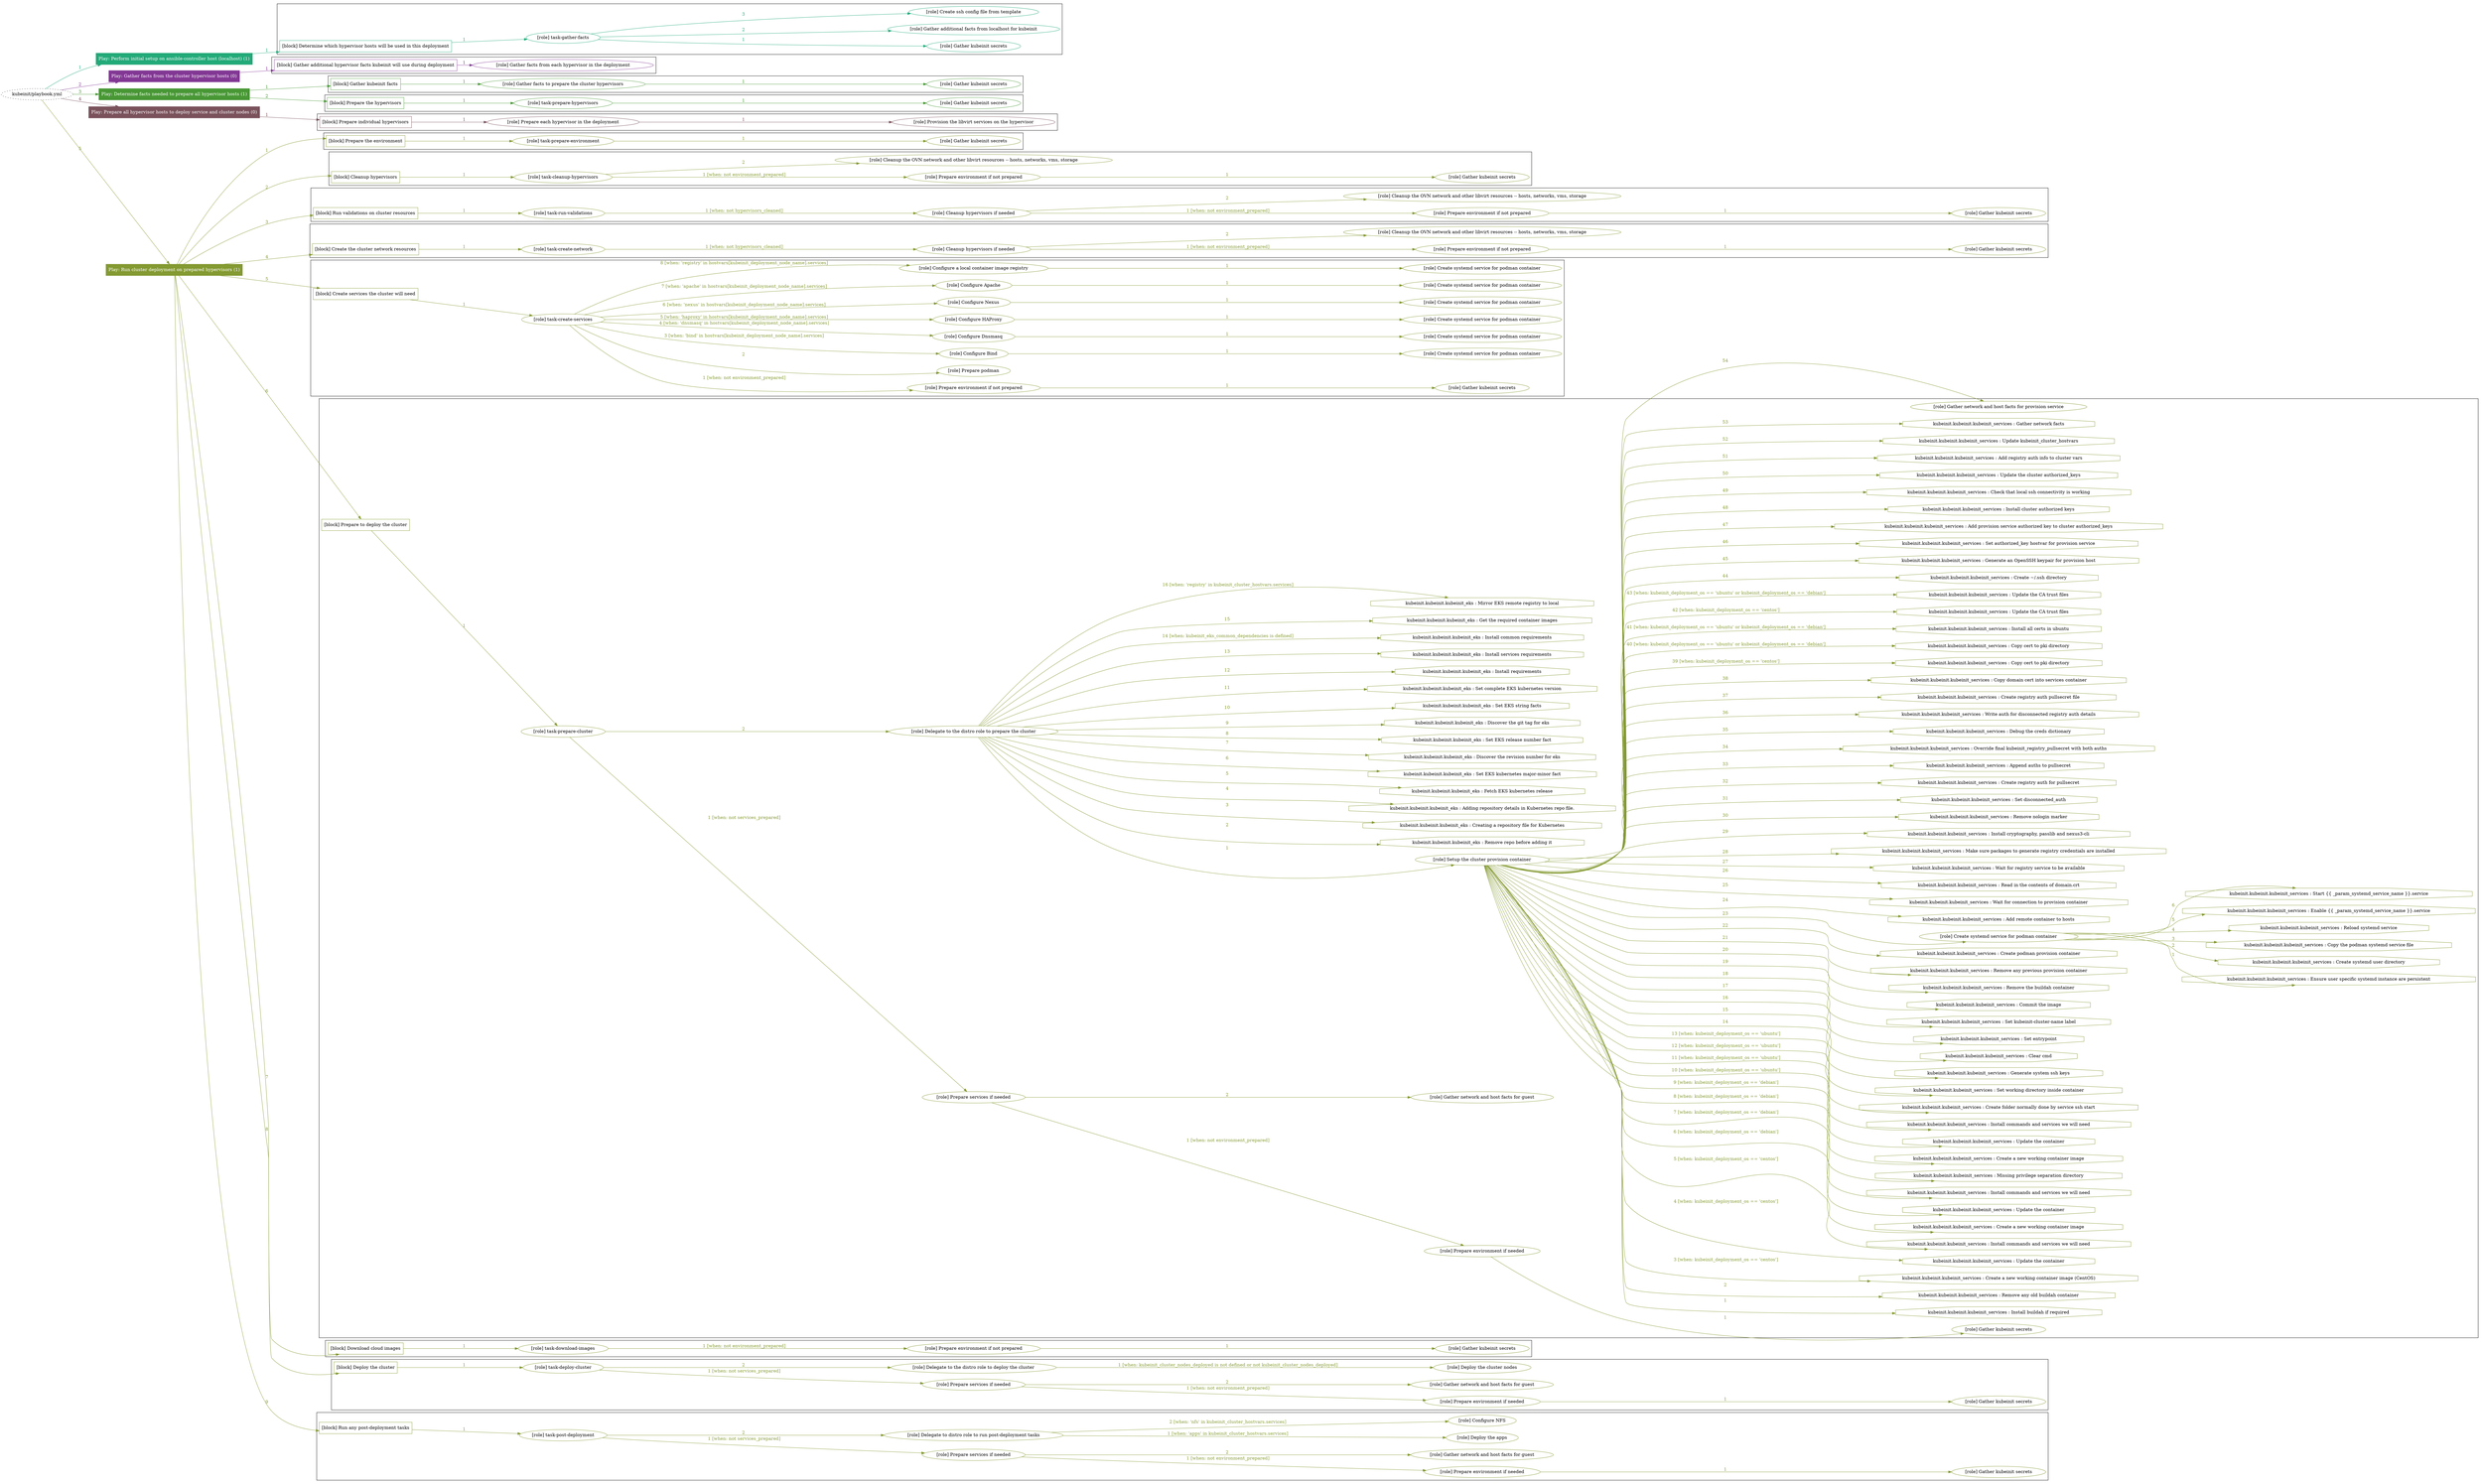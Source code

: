 digraph {
	graph [concentrate=true ordering=in rankdir=LR ratio=fill]
	edge [esep=5 sep=10]
	"kubeinit/playbook.yml" [URL="/home/runner/work/kubeinit/kubeinit/kubeinit/playbook.yml" id=playbook_2a9b31c0 style=dotted]
	"kubeinit/playbook.yml" -> play_74a83e31 [label="1 " color="#22aa79" fontcolor="#22aa79" id=edge_fa2f4bec labeltooltip="1 " tooltip="1 "]
	subgraph "Play: Perform initial setup on ansible-controller host (localhost) (1)" {
		play_74a83e31 [label="Play: Perform initial setup on ansible-controller host (localhost) (1)" URL="/home/runner/work/kubeinit/kubeinit/kubeinit/playbook.yml" color="#22aa79" fontcolor="#ffffff" id=play_74a83e31 shape=box style=filled tooltip=localhost]
		play_74a83e31 -> block_5299a488 [label=1 color="#22aa79" fontcolor="#22aa79" id=edge_de883857 labeltooltip=1 tooltip=1]
		subgraph cluster_block_5299a488 {
			block_5299a488 [label="[block] Determine which hypervisor hosts will be used in this deployment" URL="/home/runner/work/kubeinit/kubeinit/kubeinit/playbook.yml" color="#22aa79" id=block_5299a488 labeltooltip="Determine which hypervisor hosts will be used in this deployment" shape=box tooltip="Determine which hypervisor hosts will be used in this deployment"]
			block_5299a488 -> role_61d5ebeb [label="1 " color="#22aa79" fontcolor="#22aa79" id=edge_701e39ac labeltooltip="1 " tooltip="1 "]
			subgraph "task-gather-facts" {
				role_61d5ebeb [label="[role] task-gather-facts" URL="/home/runner/work/kubeinit/kubeinit/kubeinit/playbook.yml" color="#22aa79" id=role_61d5ebeb tooltip="task-gather-facts"]
				role_61d5ebeb -> role_ceb7ae90 [label="1 " color="#22aa79" fontcolor="#22aa79" id=edge_899cc2ca labeltooltip="1 " tooltip="1 "]
				subgraph "Gather kubeinit secrets" {
					role_ceb7ae90 [label="[role] Gather kubeinit secrets" URL="/home/runner/.ansible/collections/ansible_collections/kubeinit/kubeinit/roles/kubeinit_prepare/tasks/build_hypervisors_group.yml" color="#22aa79" id=role_ceb7ae90 tooltip="Gather kubeinit secrets"]
				}
				role_61d5ebeb -> role_9d436b1b [label="2 " color="#22aa79" fontcolor="#22aa79" id=edge_51fe49e5 labeltooltip="2 " tooltip="2 "]
				subgraph "Gather additional facts from localhost for kubeinit" {
					role_9d436b1b [label="[role] Gather additional facts from localhost for kubeinit" URL="/home/runner/.ansible/collections/ansible_collections/kubeinit/kubeinit/roles/kubeinit_prepare/tasks/build_hypervisors_group.yml" color="#22aa79" id=role_9d436b1b tooltip="Gather additional facts from localhost for kubeinit"]
				}
				role_61d5ebeb -> role_3aad15f5 [label="3 " color="#22aa79" fontcolor="#22aa79" id=edge_f6d1701f labeltooltip="3 " tooltip="3 "]
				subgraph "Create ssh config file from template" {
					role_3aad15f5 [label="[role] Create ssh config file from template" URL="/home/runner/.ansible/collections/ansible_collections/kubeinit/kubeinit/roles/kubeinit_prepare/tasks/build_hypervisors_group.yml" color="#22aa79" id=role_3aad15f5 tooltip="Create ssh config file from template"]
				}
			}
		}
	}
	"kubeinit/playbook.yml" -> play_422524bf [label="2 " color="#823894" fontcolor="#823894" id=edge_3df547a3 labeltooltip="2 " tooltip="2 "]
	subgraph "Play: Gather facts from the cluster hypervisor hosts (0)" {
		play_422524bf [label="Play: Gather facts from the cluster hypervisor hosts (0)" URL="/home/runner/work/kubeinit/kubeinit/kubeinit/playbook.yml" color="#823894" fontcolor="#ffffff" id=play_422524bf shape=box style=filled tooltip="Play: Gather facts from the cluster hypervisor hosts (0)"]
		play_422524bf -> block_52fcefd2 [label=1 color="#823894" fontcolor="#823894" id=edge_02c48cc0 labeltooltip=1 tooltip=1]
		subgraph cluster_block_52fcefd2 {
			block_52fcefd2 [label="[block] Gather additional hypervisor facts kubeinit will use during deployment" URL="/home/runner/work/kubeinit/kubeinit/kubeinit/playbook.yml" color="#823894" id=block_52fcefd2 labeltooltip="Gather additional hypervisor facts kubeinit will use during deployment" shape=box tooltip="Gather additional hypervisor facts kubeinit will use during deployment"]
			block_52fcefd2 -> role_72b7f7a8 [label="1 " color="#823894" fontcolor="#823894" id=edge_489eda9d labeltooltip="1 " tooltip="1 "]
			subgraph "Gather facts from each hypervisor in the deployment" {
				role_72b7f7a8 [label="[role] Gather facts from each hypervisor in the deployment" URL="/home/runner/work/kubeinit/kubeinit/kubeinit/playbook.yml" color="#823894" id=role_72b7f7a8 tooltip="Gather facts from each hypervisor in the deployment"]
			}
		}
	}
	"kubeinit/playbook.yml" -> play_50b9a746 [label="3 " color="#489735" fontcolor="#489735" id=edge_b781ce85 labeltooltip="3 " tooltip="3 "]
	subgraph "Play: Determine facts needed to prepare all hypervisor hosts (1)" {
		play_50b9a746 [label="Play: Determine facts needed to prepare all hypervisor hosts (1)" URL="/home/runner/work/kubeinit/kubeinit/kubeinit/playbook.yml" color="#489735" fontcolor="#ffffff" id=play_50b9a746 shape=box style=filled tooltip=localhost]
		play_50b9a746 -> block_089636ec [label=1 color="#489735" fontcolor="#489735" id=edge_66a1eef6 labeltooltip=1 tooltip=1]
		subgraph cluster_block_089636ec {
			block_089636ec [label="[block] Gather kubeinit facts" URL="/home/runner/work/kubeinit/kubeinit/kubeinit/playbook.yml" color="#489735" id=block_089636ec labeltooltip="Gather kubeinit facts" shape=box tooltip="Gather kubeinit facts"]
			block_089636ec -> role_eb98ff80 [label="1 " color="#489735" fontcolor="#489735" id=edge_be6740ce labeltooltip="1 " tooltip="1 "]
			subgraph "Gather facts to prepare the cluster hypervisors" {
				role_eb98ff80 [label="[role] Gather facts to prepare the cluster hypervisors" URL="/home/runner/work/kubeinit/kubeinit/kubeinit/playbook.yml" color="#489735" id=role_eb98ff80 tooltip="Gather facts to prepare the cluster hypervisors"]
				role_eb98ff80 -> role_2ce750c0 [label="1 " color="#489735" fontcolor="#489735" id=edge_781c5f1f labeltooltip="1 " tooltip="1 "]
				subgraph "Gather kubeinit secrets" {
					role_2ce750c0 [label="[role] Gather kubeinit secrets" URL="/home/runner/.ansible/collections/ansible_collections/kubeinit/kubeinit/roles/kubeinit_prepare/tasks/gather_kubeinit_facts.yml" color="#489735" id=role_2ce750c0 tooltip="Gather kubeinit secrets"]
				}
			}
		}
		play_50b9a746 -> block_499f578e [label=2 color="#489735" fontcolor="#489735" id=edge_3685831b labeltooltip=2 tooltip=2]
		subgraph cluster_block_499f578e {
			block_499f578e [label="[block] Prepare the hypervisors" URL="/home/runner/work/kubeinit/kubeinit/kubeinit/playbook.yml" color="#489735" id=block_499f578e labeltooltip="Prepare the hypervisors" shape=box tooltip="Prepare the hypervisors"]
			block_499f578e -> role_5f22d603 [label="1 " color="#489735" fontcolor="#489735" id=edge_65d4f8b2 labeltooltip="1 " tooltip="1 "]
			subgraph "task-prepare-hypervisors" {
				role_5f22d603 [label="[role] task-prepare-hypervisors" URL="/home/runner/work/kubeinit/kubeinit/kubeinit/playbook.yml" color="#489735" id=role_5f22d603 tooltip="task-prepare-hypervisors"]
				role_5f22d603 -> role_27ba6306 [label="1 " color="#489735" fontcolor="#489735" id=edge_bf33df0b labeltooltip="1 " tooltip="1 "]
				subgraph "Gather kubeinit secrets" {
					role_27ba6306 [label="[role] Gather kubeinit secrets" URL="/home/runner/.ansible/collections/ansible_collections/kubeinit/kubeinit/roles/kubeinit_prepare/tasks/gather_kubeinit_facts.yml" color="#489735" id=role_27ba6306 tooltip="Gather kubeinit secrets"]
				}
			}
		}
	}
	"kubeinit/playbook.yml" -> play_18f06d5d [label="4 " color="#7a525c" fontcolor="#7a525c" id=edge_d9a62875 labeltooltip="4 " tooltip="4 "]
	subgraph "Play: Prepare all hypervisor hosts to deploy service and cluster nodes (0)" {
		play_18f06d5d [label="Play: Prepare all hypervisor hosts to deploy service and cluster nodes (0)" URL="/home/runner/work/kubeinit/kubeinit/kubeinit/playbook.yml" color="#7a525c" fontcolor="#ffffff" id=play_18f06d5d shape=box style=filled tooltip="Play: Prepare all hypervisor hosts to deploy service and cluster nodes (0)"]
		play_18f06d5d -> block_4b34e5d2 [label=1 color="#7a525c" fontcolor="#7a525c" id=edge_d6b9ccfa labeltooltip=1 tooltip=1]
		subgraph cluster_block_4b34e5d2 {
			block_4b34e5d2 [label="[block] Prepare individual hypervisors" URL="/home/runner/work/kubeinit/kubeinit/kubeinit/playbook.yml" color="#7a525c" id=block_4b34e5d2 labeltooltip="Prepare individual hypervisors" shape=box tooltip="Prepare individual hypervisors"]
			block_4b34e5d2 -> role_ea653c4a [label="1 " color="#7a525c" fontcolor="#7a525c" id=edge_d85a9c24 labeltooltip="1 " tooltip="1 "]
			subgraph "Prepare each hypervisor in the deployment" {
				role_ea653c4a [label="[role] Prepare each hypervisor in the deployment" URL="/home/runner/work/kubeinit/kubeinit/kubeinit/playbook.yml" color="#7a525c" id=role_ea653c4a tooltip="Prepare each hypervisor in the deployment"]
				role_ea653c4a -> role_6b6cd385 [label="1 " color="#7a525c" fontcolor="#7a525c" id=edge_62fba658 labeltooltip="1 " tooltip="1 "]
				subgraph "Provision the libvirt services on the hypervisor" {
					role_6b6cd385 [label="[role] Provision the libvirt services on the hypervisor" URL="/home/runner/.ansible/collections/ansible_collections/kubeinit/kubeinit/roles/kubeinit_prepare/tasks/prepare_hypervisor.yml" color="#7a525c" id=role_6b6cd385 tooltip="Provision the libvirt services on the hypervisor"]
				}
			}
		}
	}
	"kubeinit/playbook.yml" -> play_a8484650 [label="5 " color="#849a32" fontcolor="#849a32" id=edge_55225c8c labeltooltip="5 " tooltip="5 "]
	subgraph "Play: Run cluster deployment on prepared hypervisors (1)" {
		play_a8484650 [label="Play: Run cluster deployment on prepared hypervisors (1)" URL="/home/runner/work/kubeinit/kubeinit/kubeinit/playbook.yml" color="#849a32" fontcolor="#ffffff" id=play_a8484650 shape=box style=filled tooltip=localhost]
		play_a8484650 -> block_f0616b74 [label=1 color="#849a32" fontcolor="#849a32" id=edge_79994828 labeltooltip=1 tooltip=1]
		subgraph cluster_block_f0616b74 {
			block_f0616b74 [label="[block] Prepare the environment" URL="/home/runner/work/kubeinit/kubeinit/kubeinit/playbook.yml" color="#849a32" id=block_f0616b74 labeltooltip="Prepare the environment" shape=box tooltip="Prepare the environment"]
			block_f0616b74 -> role_8c096466 [label="1 " color="#849a32" fontcolor="#849a32" id=edge_dc42bf2f labeltooltip="1 " tooltip="1 "]
			subgraph "task-prepare-environment" {
				role_8c096466 [label="[role] task-prepare-environment" URL="/home/runner/work/kubeinit/kubeinit/kubeinit/playbook.yml" color="#849a32" id=role_8c096466 tooltip="task-prepare-environment"]
				role_8c096466 -> role_6b3e6f40 [label="1 " color="#849a32" fontcolor="#849a32" id=edge_865a33be labeltooltip="1 " tooltip="1 "]
				subgraph "Gather kubeinit secrets" {
					role_6b3e6f40 [label="[role] Gather kubeinit secrets" URL="/home/runner/.ansible/collections/ansible_collections/kubeinit/kubeinit/roles/kubeinit_prepare/tasks/gather_kubeinit_facts.yml" color="#849a32" id=role_6b3e6f40 tooltip="Gather kubeinit secrets"]
				}
			}
		}
		play_a8484650 -> block_9539537e [label=2 color="#849a32" fontcolor="#849a32" id=edge_beba0b54 labeltooltip=2 tooltip=2]
		subgraph cluster_block_9539537e {
			block_9539537e [label="[block] Cleanup hypervisors" URL="/home/runner/work/kubeinit/kubeinit/kubeinit/playbook.yml" color="#849a32" id=block_9539537e labeltooltip="Cleanup hypervisors" shape=box tooltip="Cleanup hypervisors"]
			block_9539537e -> role_4d7ffe5e [label="1 " color="#849a32" fontcolor="#849a32" id=edge_23290c07 labeltooltip="1 " tooltip="1 "]
			subgraph "task-cleanup-hypervisors" {
				role_4d7ffe5e [label="[role] task-cleanup-hypervisors" URL="/home/runner/work/kubeinit/kubeinit/kubeinit/playbook.yml" color="#849a32" id=role_4d7ffe5e tooltip="task-cleanup-hypervisors"]
				role_4d7ffe5e -> role_b8ca9ab5 [label="1 [when: not environment_prepared]" color="#849a32" fontcolor="#849a32" id=edge_844f5e3f labeltooltip="1 [when: not environment_prepared]" tooltip="1 [when: not environment_prepared]"]
				subgraph "Prepare environment if not prepared" {
					role_b8ca9ab5 [label="[role] Prepare environment if not prepared" URL="/home/runner/.ansible/collections/ansible_collections/kubeinit/kubeinit/roles/kubeinit_prepare/tasks/cleanup_hypervisors.yml" color="#849a32" id=role_b8ca9ab5 tooltip="Prepare environment if not prepared"]
					role_b8ca9ab5 -> role_c8ff3c68 [label="1 " color="#849a32" fontcolor="#849a32" id=edge_a28deca1 labeltooltip="1 " tooltip="1 "]
					subgraph "Gather kubeinit secrets" {
						role_c8ff3c68 [label="[role] Gather kubeinit secrets" URL="/home/runner/.ansible/collections/ansible_collections/kubeinit/kubeinit/roles/kubeinit_prepare/tasks/gather_kubeinit_facts.yml" color="#849a32" id=role_c8ff3c68 tooltip="Gather kubeinit secrets"]
					}
				}
				role_4d7ffe5e -> role_034a5f3d [label="2 " color="#849a32" fontcolor="#849a32" id=edge_66c3099a labeltooltip="2 " tooltip="2 "]
				subgraph "Cleanup the OVN network and other libvirt resources -- hosts, networks, vms, storage" {
					role_034a5f3d [label="[role] Cleanup the OVN network and other libvirt resources -- hosts, networks, vms, storage" URL="/home/runner/.ansible/collections/ansible_collections/kubeinit/kubeinit/roles/kubeinit_prepare/tasks/cleanup_hypervisors.yml" color="#849a32" id=role_034a5f3d tooltip="Cleanup the OVN network and other libvirt resources -- hosts, networks, vms, storage"]
				}
			}
		}
		play_a8484650 -> block_0e339aa1 [label=3 color="#849a32" fontcolor="#849a32" id=edge_90a5e783 labeltooltip=3 tooltip=3]
		subgraph cluster_block_0e339aa1 {
			block_0e339aa1 [label="[block] Run validations on cluster resources" URL="/home/runner/work/kubeinit/kubeinit/kubeinit/playbook.yml" color="#849a32" id=block_0e339aa1 labeltooltip="Run validations on cluster resources" shape=box tooltip="Run validations on cluster resources"]
			block_0e339aa1 -> role_1e46f9b0 [label="1 " color="#849a32" fontcolor="#849a32" id=edge_a06c7262 labeltooltip="1 " tooltip="1 "]
			subgraph "task-run-validations" {
				role_1e46f9b0 [label="[role] task-run-validations" URL="/home/runner/work/kubeinit/kubeinit/kubeinit/playbook.yml" color="#849a32" id=role_1e46f9b0 tooltip="task-run-validations"]
				role_1e46f9b0 -> role_4daf229f [label="1 [when: not hypervisors_cleaned]" color="#849a32" fontcolor="#849a32" id=edge_809fed6f labeltooltip="1 [when: not hypervisors_cleaned]" tooltip="1 [when: not hypervisors_cleaned]"]
				subgraph "Cleanup hypervisors if needed" {
					role_4daf229f [label="[role] Cleanup hypervisors if needed" URL="/home/runner/.ansible/collections/ansible_collections/kubeinit/kubeinit/roles/kubeinit_validations/tasks/main.yml" color="#849a32" id=role_4daf229f tooltip="Cleanup hypervisors if needed"]
					role_4daf229f -> role_01d95938 [label="1 [when: not environment_prepared]" color="#849a32" fontcolor="#849a32" id=edge_64d87a84 labeltooltip="1 [when: not environment_prepared]" tooltip="1 [when: not environment_prepared]"]
					subgraph "Prepare environment if not prepared" {
						role_01d95938 [label="[role] Prepare environment if not prepared" URL="/home/runner/.ansible/collections/ansible_collections/kubeinit/kubeinit/roles/kubeinit_prepare/tasks/cleanup_hypervisors.yml" color="#849a32" id=role_01d95938 tooltip="Prepare environment if not prepared"]
						role_01d95938 -> role_1a804fa9 [label="1 " color="#849a32" fontcolor="#849a32" id=edge_217724a9 labeltooltip="1 " tooltip="1 "]
						subgraph "Gather kubeinit secrets" {
							role_1a804fa9 [label="[role] Gather kubeinit secrets" URL="/home/runner/.ansible/collections/ansible_collections/kubeinit/kubeinit/roles/kubeinit_prepare/tasks/gather_kubeinit_facts.yml" color="#849a32" id=role_1a804fa9 tooltip="Gather kubeinit secrets"]
						}
					}
					role_4daf229f -> role_3ea40143 [label="2 " color="#849a32" fontcolor="#849a32" id=edge_e2b3e3df labeltooltip="2 " tooltip="2 "]
					subgraph "Cleanup the OVN network and other libvirt resources -- hosts, networks, vms, storage" {
						role_3ea40143 [label="[role] Cleanup the OVN network and other libvirt resources -- hosts, networks, vms, storage" URL="/home/runner/.ansible/collections/ansible_collections/kubeinit/kubeinit/roles/kubeinit_prepare/tasks/cleanup_hypervisors.yml" color="#849a32" id=role_3ea40143 tooltip="Cleanup the OVN network and other libvirt resources -- hosts, networks, vms, storage"]
					}
				}
			}
		}
		play_a8484650 -> block_d0e9c139 [label=4 color="#849a32" fontcolor="#849a32" id=edge_1577a251 labeltooltip=4 tooltip=4]
		subgraph cluster_block_d0e9c139 {
			block_d0e9c139 [label="[block] Create the cluster network resources" URL="/home/runner/work/kubeinit/kubeinit/kubeinit/playbook.yml" color="#849a32" id=block_d0e9c139 labeltooltip="Create the cluster network resources" shape=box tooltip="Create the cluster network resources"]
			block_d0e9c139 -> role_ec945dc0 [label="1 " color="#849a32" fontcolor="#849a32" id=edge_6ec042a3 labeltooltip="1 " tooltip="1 "]
			subgraph "task-create-network" {
				role_ec945dc0 [label="[role] task-create-network" URL="/home/runner/work/kubeinit/kubeinit/kubeinit/playbook.yml" color="#849a32" id=role_ec945dc0 tooltip="task-create-network"]
				role_ec945dc0 -> role_3e02bbcc [label="1 [when: not hypervisors_cleaned]" color="#849a32" fontcolor="#849a32" id=edge_a24716bf labeltooltip="1 [when: not hypervisors_cleaned]" tooltip="1 [when: not hypervisors_cleaned]"]
				subgraph "Cleanup hypervisors if needed" {
					role_3e02bbcc [label="[role] Cleanup hypervisors if needed" URL="/home/runner/.ansible/collections/ansible_collections/kubeinit/kubeinit/roles/kubeinit_libvirt/tasks/create_network.yml" color="#849a32" id=role_3e02bbcc tooltip="Cleanup hypervisors if needed"]
					role_3e02bbcc -> role_128abd64 [label="1 [when: not environment_prepared]" color="#849a32" fontcolor="#849a32" id=edge_d761b487 labeltooltip="1 [when: not environment_prepared]" tooltip="1 [when: not environment_prepared]"]
					subgraph "Prepare environment if not prepared" {
						role_128abd64 [label="[role] Prepare environment if not prepared" URL="/home/runner/.ansible/collections/ansible_collections/kubeinit/kubeinit/roles/kubeinit_prepare/tasks/cleanup_hypervisors.yml" color="#849a32" id=role_128abd64 tooltip="Prepare environment if not prepared"]
						role_128abd64 -> role_695fc098 [label="1 " color="#849a32" fontcolor="#849a32" id=edge_2298ebb9 labeltooltip="1 " tooltip="1 "]
						subgraph "Gather kubeinit secrets" {
							role_695fc098 [label="[role] Gather kubeinit secrets" URL="/home/runner/.ansible/collections/ansible_collections/kubeinit/kubeinit/roles/kubeinit_prepare/tasks/gather_kubeinit_facts.yml" color="#849a32" id=role_695fc098 tooltip="Gather kubeinit secrets"]
						}
					}
					role_3e02bbcc -> role_2f4ffd01 [label="2 " color="#849a32" fontcolor="#849a32" id=edge_2cca62ba labeltooltip="2 " tooltip="2 "]
					subgraph "Cleanup the OVN network and other libvirt resources -- hosts, networks, vms, storage" {
						role_2f4ffd01 [label="[role] Cleanup the OVN network and other libvirt resources -- hosts, networks, vms, storage" URL="/home/runner/.ansible/collections/ansible_collections/kubeinit/kubeinit/roles/kubeinit_prepare/tasks/cleanup_hypervisors.yml" color="#849a32" id=role_2f4ffd01 tooltip="Cleanup the OVN network and other libvirt resources -- hosts, networks, vms, storage"]
					}
				}
			}
		}
		play_a8484650 -> block_b17c4f78 [label=5 color="#849a32" fontcolor="#849a32" id=edge_d81420b8 labeltooltip=5 tooltip=5]
		subgraph cluster_block_b17c4f78 {
			block_b17c4f78 [label="[block] Create services the cluster will need" URL="/home/runner/work/kubeinit/kubeinit/kubeinit/playbook.yml" color="#849a32" id=block_b17c4f78 labeltooltip="Create services the cluster will need" shape=box tooltip="Create services the cluster will need"]
			block_b17c4f78 -> role_4ebde6a0 [label="1 " color="#849a32" fontcolor="#849a32" id=edge_0247568b labeltooltip="1 " tooltip="1 "]
			subgraph "task-create-services" {
				role_4ebde6a0 [label="[role] task-create-services" URL="/home/runner/work/kubeinit/kubeinit/kubeinit/playbook.yml" color="#849a32" id=role_4ebde6a0 tooltip="task-create-services"]
				role_4ebde6a0 -> role_8a49b767 [label="1 [when: not environment_prepared]" color="#849a32" fontcolor="#849a32" id=edge_a00936af labeltooltip="1 [when: not environment_prepared]" tooltip="1 [when: not environment_prepared]"]
				subgraph "Prepare environment if not prepared" {
					role_8a49b767 [label="[role] Prepare environment if not prepared" URL="/home/runner/.ansible/collections/ansible_collections/kubeinit/kubeinit/roles/kubeinit_services/tasks/main.yml" color="#849a32" id=role_8a49b767 tooltip="Prepare environment if not prepared"]
					role_8a49b767 -> role_0030c35b [label="1 " color="#849a32" fontcolor="#849a32" id=edge_f7e3aa0d labeltooltip="1 " tooltip="1 "]
					subgraph "Gather kubeinit secrets" {
						role_0030c35b [label="[role] Gather kubeinit secrets" URL="/home/runner/.ansible/collections/ansible_collections/kubeinit/kubeinit/roles/kubeinit_prepare/tasks/gather_kubeinit_facts.yml" color="#849a32" id=role_0030c35b tooltip="Gather kubeinit secrets"]
					}
				}
				role_4ebde6a0 -> role_9896af70 [label="2 " color="#849a32" fontcolor="#849a32" id=edge_040cf676 labeltooltip="2 " tooltip="2 "]
				subgraph "Prepare podman" {
					role_9896af70 [label="[role] Prepare podman" URL="/home/runner/.ansible/collections/ansible_collections/kubeinit/kubeinit/roles/kubeinit_services/tasks/00_create_service_pod.yml" color="#849a32" id=role_9896af70 tooltip="Prepare podman"]
				}
				role_4ebde6a0 -> role_c7ba00c7 [label="3 [when: 'bind' in hostvars[kubeinit_deployment_node_name].services]" color="#849a32" fontcolor="#849a32" id=edge_bfd08f1d labeltooltip="3 [when: 'bind' in hostvars[kubeinit_deployment_node_name].services]" tooltip="3 [when: 'bind' in hostvars[kubeinit_deployment_node_name].services]"]
				subgraph "Configure Bind" {
					role_c7ba00c7 [label="[role] Configure Bind" URL="/home/runner/.ansible/collections/ansible_collections/kubeinit/kubeinit/roles/kubeinit_services/tasks/start_services_containers.yml" color="#849a32" id=role_c7ba00c7 tooltip="Configure Bind"]
					role_c7ba00c7 -> role_02bfed0d [label="1 " color="#849a32" fontcolor="#849a32" id=edge_7edd12d5 labeltooltip="1 " tooltip="1 "]
					subgraph "Create systemd service for podman container" {
						role_02bfed0d [label="[role] Create systemd service for podman container" URL="/home/runner/.ansible/collections/ansible_collections/kubeinit/kubeinit/roles/kubeinit_bind/tasks/main.yml" color="#849a32" id=role_02bfed0d tooltip="Create systemd service for podman container"]
					}
				}
				role_4ebde6a0 -> role_265abf6f [label="4 [when: 'dnsmasq' in hostvars[kubeinit_deployment_node_name].services]" color="#849a32" fontcolor="#849a32" id=edge_0ba0e774 labeltooltip="4 [when: 'dnsmasq' in hostvars[kubeinit_deployment_node_name].services]" tooltip="4 [when: 'dnsmasq' in hostvars[kubeinit_deployment_node_name].services]"]
				subgraph "Configure Dnsmasq" {
					role_265abf6f [label="[role] Configure Dnsmasq" URL="/home/runner/.ansible/collections/ansible_collections/kubeinit/kubeinit/roles/kubeinit_services/tasks/start_services_containers.yml" color="#849a32" id=role_265abf6f tooltip="Configure Dnsmasq"]
					role_265abf6f -> role_e80bcf4e [label="1 " color="#849a32" fontcolor="#849a32" id=edge_c7afe576 labeltooltip="1 " tooltip="1 "]
					subgraph "Create systemd service for podman container" {
						role_e80bcf4e [label="[role] Create systemd service for podman container" URL="/home/runner/.ansible/collections/ansible_collections/kubeinit/kubeinit/roles/kubeinit_dnsmasq/tasks/main.yml" color="#849a32" id=role_e80bcf4e tooltip="Create systemd service for podman container"]
					}
				}
				role_4ebde6a0 -> role_03adbd48 [label="5 [when: 'haproxy' in hostvars[kubeinit_deployment_node_name].services]" color="#849a32" fontcolor="#849a32" id=edge_447051c8 labeltooltip="5 [when: 'haproxy' in hostvars[kubeinit_deployment_node_name].services]" tooltip="5 [when: 'haproxy' in hostvars[kubeinit_deployment_node_name].services]"]
				subgraph "Configure HAProxy" {
					role_03adbd48 [label="[role] Configure HAProxy" URL="/home/runner/.ansible/collections/ansible_collections/kubeinit/kubeinit/roles/kubeinit_services/tasks/start_services_containers.yml" color="#849a32" id=role_03adbd48 tooltip="Configure HAProxy"]
					role_03adbd48 -> role_11ec04b2 [label="1 " color="#849a32" fontcolor="#849a32" id=edge_3bf29d57 labeltooltip="1 " tooltip="1 "]
					subgraph "Create systemd service for podman container" {
						role_11ec04b2 [label="[role] Create systemd service for podman container" URL="/home/runner/.ansible/collections/ansible_collections/kubeinit/kubeinit/roles/kubeinit_haproxy/tasks/main.yml" color="#849a32" id=role_11ec04b2 tooltip="Create systemd service for podman container"]
					}
				}
				role_4ebde6a0 -> role_9c57d6af [label="6 [when: 'nexus' in hostvars[kubeinit_deployment_node_name].services]" color="#849a32" fontcolor="#849a32" id=edge_8588fb7d labeltooltip="6 [when: 'nexus' in hostvars[kubeinit_deployment_node_name].services]" tooltip="6 [when: 'nexus' in hostvars[kubeinit_deployment_node_name].services]"]
				subgraph "Configure Nexus" {
					role_9c57d6af [label="[role] Configure Nexus" URL="/home/runner/.ansible/collections/ansible_collections/kubeinit/kubeinit/roles/kubeinit_services/tasks/start_services_containers.yml" color="#849a32" id=role_9c57d6af tooltip="Configure Nexus"]
					role_9c57d6af -> role_4b0a8ef6 [label="1 " color="#849a32" fontcolor="#849a32" id=edge_a339be65 labeltooltip="1 " tooltip="1 "]
					subgraph "Create systemd service for podman container" {
						role_4b0a8ef6 [label="[role] Create systemd service for podman container" URL="/home/runner/.ansible/collections/ansible_collections/kubeinit/kubeinit/roles/kubeinit_nexus/tasks/main.yml" color="#849a32" id=role_4b0a8ef6 tooltip="Create systemd service for podman container"]
					}
				}
				role_4ebde6a0 -> role_5a8b5557 [label="7 [when: 'apache' in hostvars[kubeinit_deployment_node_name].services]" color="#849a32" fontcolor="#849a32" id=edge_c7e8ca72 labeltooltip="7 [when: 'apache' in hostvars[kubeinit_deployment_node_name].services]" tooltip="7 [when: 'apache' in hostvars[kubeinit_deployment_node_name].services]"]
				subgraph "Configure Apache" {
					role_5a8b5557 [label="[role] Configure Apache" URL="/home/runner/.ansible/collections/ansible_collections/kubeinit/kubeinit/roles/kubeinit_services/tasks/start_services_containers.yml" color="#849a32" id=role_5a8b5557 tooltip="Configure Apache"]
					role_5a8b5557 -> role_7612791f [label="1 " color="#849a32" fontcolor="#849a32" id=edge_78a5d084 labeltooltip="1 " tooltip="1 "]
					subgraph "Create systemd service for podman container" {
						role_7612791f [label="[role] Create systemd service for podman container" URL="/home/runner/.ansible/collections/ansible_collections/kubeinit/kubeinit/roles/kubeinit_apache/tasks/main.yml" color="#849a32" id=role_7612791f tooltip="Create systemd service for podman container"]
					}
				}
				role_4ebde6a0 -> role_1b9a871b [label="8 [when: 'registry' in hostvars[kubeinit_deployment_node_name].services]" color="#849a32" fontcolor="#849a32" id=edge_bcae076b labeltooltip="8 [when: 'registry' in hostvars[kubeinit_deployment_node_name].services]" tooltip="8 [when: 'registry' in hostvars[kubeinit_deployment_node_name].services]"]
				subgraph "Configure a local container image registry" {
					role_1b9a871b [label="[role] Configure a local container image registry" URL="/home/runner/.ansible/collections/ansible_collections/kubeinit/kubeinit/roles/kubeinit_services/tasks/start_services_containers.yml" color="#849a32" id=role_1b9a871b tooltip="Configure a local container image registry"]
					role_1b9a871b -> role_97a7dbc0 [label="1 " color="#849a32" fontcolor="#849a32" id=edge_f8bb0d82 labeltooltip="1 " tooltip="1 "]
					subgraph "Create systemd service for podman container" {
						role_97a7dbc0 [label="[role] Create systemd service for podman container" URL="/home/runner/.ansible/collections/ansible_collections/kubeinit/kubeinit/roles/kubeinit_registry/tasks/main.yml" color="#849a32" id=role_97a7dbc0 tooltip="Create systemd service for podman container"]
					}
				}
			}
		}
		play_a8484650 -> block_5917151c [label=6 color="#849a32" fontcolor="#849a32" id=edge_64c1a74d labeltooltip=6 tooltip=6]
		subgraph cluster_block_5917151c {
			block_5917151c [label="[block] Prepare to deploy the cluster" URL="/home/runner/work/kubeinit/kubeinit/kubeinit/playbook.yml" color="#849a32" id=block_5917151c labeltooltip="Prepare to deploy the cluster" shape=box tooltip="Prepare to deploy the cluster"]
			block_5917151c -> role_7b1ce7d9 [label="1 " color="#849a32" fontcolor="#849a32" id=edge_f83a8ac7 labeltooltip="1 " tooltip="1 "]
			subgraph "task-prepare-cluster" {
				role_7b1ce7d9 [label="[role] task-prepare-cluster" URL="/home/runner/work/kubeinit/kubeinit/kubeinit/playbook.yml" color="#849a32" id=role_7b1ce7d9 tooltip="task-prepare-cluster"]
				role_7b1ce7d9 -> role_1ebf0e54 [label="1 [when: not services_prepared]" color="#849a32" fontcolor="#849a32" id=edge_40a98f69 labeltooltip="1 [when: not services_prepared]" tooltip="1 [when: not services_prepared]"]
				subgraph "Prepare services if needed" {
					role_1ebf0e54 [label="[role] Prepare services if needed" URL="/home/runner/.ansible/collections/ansible_collections/kubeinit/kubeinit/roles/kubeinit_prepare/tasks/prepare_cluster.yml" color="#849a32" id=role_1ebf0e54 tooltip="Prepare services if needed"]
					role_1ebf0e54 -> role_7d753f1c [label="1 [when: not environment_prepared]" color="#849a32" fontcolor="#849a32" id=edge_0e23e91f labeltooltip="1 [when: not environment_prepared]" tooltip="1 [when: not environment_prepared]"]
					subgraph "Prepare environment if needed" {
						role_7d753f1c [label="[role] Prepare environment if needed" URL="/home/runner/.ansible/collections/ansible_collections/kubeinit/kubeinit/roles/kubeinit_services/tasks/prepare_services.yml" color="#849a32" id=role_7d753f1c tooltip="Prepare environment if needed"]
						role_7d753f1c -> role_ccd33fd4 [label="1 " color="#849a32" fontcolor="#849a32" id=edge_97476340 labeltooltip="1 " tooltip="1 "]
						subgraph "Gather kubeinit secrets" {
							role_ccd33fd4 [label="[role] Gather kubeinit secrets" URL="/home/runner/.ansible/collections/ansible_collections/kubeinit/kubeinit/roles/kubeinit_prepare/tasks/gather_kubeinit_facts.yml" color="#849a32" id=role_ccd33fd4 tooltip="Gather kubeinit secrets"]
						}
					}
					role_1ebf0e54 -> role_e8baaf69 [label="2 " color="#849a32" fontcolor="#849a32" id=edge_d5bb3ad5 labeltooltip="2 " tooltip="2 "]
					subgraph "Gather network and host facts for guest" {
						role_e8baaf69 [label="[role] Gather network and host facts for guest" URL="/home/runner/.ansible/collections/ansible_collections/kubeinit/kubeinit/roles/kubeinit_services/tasks/prepare_services.yml" color="#849a32" id=role_e8baaf69 tooltip="Gather network and host facts for guest"]
					}
				}
				role_7b1ce7d9 -> role_2e93ea8d [label="2 " color="#849a32" fontcolor="#849a32" id=edge_da190498 labeltooltip="2 " tooltip="2 "]
				subgraph "Delegate to the distro role to prepare the cluster" {
					role_2e93ea8d [label="[role] Delegate to the distro role to prepare the cluster" URL="/home/runner/.ansible/collections/ansible_collections/kubeinit/kubeinit/roles/kubeinit_prepare/tasks/prepare_cluster.yml" color="#849a32" id=role_2e93ea8d tooltip="Delegate to the distro role to prepare the cluster"]
					role_2e93ea8d -> role_ec2c7293 [label="1 " color="#849a32" fontcolor="#849a32" id=edge_a1fdd3fc labeltooltip="1 " tooltip="1 "]
					subgraph "Setup the cluster provision container" {
						role_ec2c7293 [label="[role] Setup the cluster provision container" URL="/home/runner/.ansible/collections/ansible_collections/kubeinit/kubeinit/roles/kubeinit_eks/tasks/prepare_cluster.yml" color="#849a32" id=role_ec2c7293 tooltip="Setup the cluster provision container"]
						task_90da043a [label="kubeinit.kubeinit.kubeinit_services : Install buildah if required" URL="/home/runner/.ansible/collections/ansible_collections/kubeinit/kubeinit/roles/kubeinit_services/tasks/create_provision_container.yml" color="#849a32" id=task_90da043a shape=octagon tooltip="kubeinit.kubeinit.kubeinit_services : Install buildah if required"]
						role_ec2c7293 -> task_90da043a [label="1 " color="#849a32" fontcolor="#849a32" id=edge_2d2abb92 labeltooltip="1 " tooltip="1 "]
						task_06b95474 [label="kubeinit.kubeinit.kubeinit_services : Remove any old buildah container" URL="/home/runner/.ansible/collections/ansible_collections/kubeinit/kubeinit/roles/kubeinit_services/tasks/create_provision_container.yml" color="#849a32" id=task_06b95474 shape=octagon tooltip="kubeinit.kubeinit.kubeinit_services : Remove any old buildah container"]
						role_ec2c7293 -> task_06b95474 [label="2 " color="#849a32" fontcolor="#849a32" id=edge_8cee45c0 labeltooltip="2 " tooltip="2 "]
						task_dc1cb7ae [label="kubeinit.kubeinit.kubeinit_services : Create a new working container image (CentOS)" URL="/home/runner/.ansible/collections/ansible_collections/kubeinit/kubeinit/roles/kubeinit_services/tasks/create_provision_container.yml" color="#849a32" id=task_dc1cb7ae shape=octagon tooltip="kubeinit.kubeinit.kubeinit_services : Create a new working container image (CentOS)"]
						role_ec2c7293 -> task_dc1cb7ae [label="3 [when: kubeinit_deployment_os == 'centos']" color="#849a32" fontcolor="#849a32" id=edge_e79b157e labeltooltip="3 [when: kubeinit_deployment_os == 'centos']" tooltip="3 [when: kubeinit_deployment_os == 'centos']"]
						task_d24fe38b [label="kubeinit.kubeinit.kubeinit_services : Update the container" URL="/home/runner/.ansible/collections/ansible_collections/kubeinit/kubeinit/roles/kubeinit_services/tasks/create_provision_container.yml" color="#849a32" id=task_d24fe38b shape=octagon tooltip="kubeinit.kubeinit.kubeinit_services : Update the container"]
						role_ec2c7293 -> task_d24fe38b [label="4 [when: kubeinit_deployment_os == 'centos']" color="#849a32" fontcolor="#849a32" id=edge_9b63e2bd labeltooltip="4 [when: kubeinit_deployment_os == 'centos']" tooltip="4 [when: kubeinit_deployment_os == 'centos']"]
						task_8b53f606 [label="kubeinit.kubeinit.kubeinit_services : Install commands and services we will need" URL="/home/runner/.ansible/collections/ansible_collections/kubeinit/kubeinit/roles/kubeinit_services/tasks/create_provision_container.yml" color="#849a32" id=task_8b53f606 shape=octagon tooltip="kubeinit.kubeinit.kubeinit_services : Install commands and services we will need"]
						role_ec2c7293 -> task_8b53f606 [label="5 [when: kubeinit_deployment_os == 'centos']" color="#849a32" fontcolor="#849a32" id=edge_d34555c7 labeltooltip="5 [when: kubeinit_deployment_os == 'centos']" tooltip="5 [when: kubeinit_deployment_os == 'centos']"]
						task_8ae74d77 [label="kubeinit.kubeinit.kubeinit_services : Create a new working container image" URL="/home/runner/.ansible/collections/ansible_collections/kubeinit/kubeinit/roles/kubeinit_services/tasks/create_provision_container.yml" color="#849a32" id=task_8ae74d77 shape=octagon tooltip="kubeinit.kubeinit.kubeinit_services : Create a new working container image"]
						role_ec2c7293 -> task_8ae74d77 [label="6 [when: kubeinit_deployment_os == 'debian']" color="#849a32" fontcolor="#849a32" id=edge_65372614 labeltooltip="6 [when: kubeinit_deployment_os == 'debian']" tooltip="6 [when: kubeinit_deployment_os == 'debian']"]
						task_ec5f07b3 [label="kubeinit.kubeinit.kubeinit_services : Update the container" URL="/home/runner/.ansible/collections/ansible_collections/kubeinit/kubeinit/roles/kubeinit_services/tasks/create_provision_container.yml" color="#849a32" id=task_ec5f07b3 shape=octagon tooltip="kubeinit.kubeinit.kubeinit_services : Update the container"]
						role_ec2c7293 -> task_ec5f07b3 [label="7 [when: kubeinit_deployment_os == 'debian']" color="#849a32" fontcolor="#849a32" id=edge_64d7b10b labeltooltip="7 [when: kubeinit_deployment_os == 'debian']" tooltip="7 [when: kubeinit_deployment_os == 'debian']"]
						task_b14fad5b [label="kubeinit.kubeinit.kubeinit_services : Install commands and services we will need" URL="/home/runner/.ansible/collections/ansible_collections/kubeinit/kubeinit/roles/kubeinit_services/tasks/create_provision_container.yml" color="#849a32" id=task_b14fad5b shape=octagon tooltip="kubeinit.kubeinit.kubeinit_services : Install commands and services we will need"]
						role_ec2c7293 -> task_b14fad5b [label="8 [when: kubeinit_deployment_os == 'debian']" color="#849a32" fontcolor="#849a32" id=edge_ceccd3a5 labeltooltip="8 [when: kubeinit_deployment_os == 'debian']" tooltip="8 [when: kubeinit_deployment_os == 'debian']"]
						task_c2dda36c [label="kubeinit.kubeinit.kubeinit_services : Missing privilege separation directory" URL="/home/runner/.ansible/collections/ansible_collections/kubeinit/kubeinit/roles/kubeinit_services/tasks/create_provision_container.yml" color="#849a32" id=task_c2dda36c shape=octagon tooltip="kubeinit.kubeinit.kubeinit_services : Missing privilege separation directory"]
						role_ec2c7293 -> task_c2dda36c [label="9 [when: kubeinit_deployment_os == 'debian']" color="#849a32" fontcolor="#849a32" id=edge_dd536715 labeltooltip="9 [when: kubeinit_deployment_os == 'debian']" tooltip="9 [when: kubeinit_deployment_os == 'debian']"]
						task_af3f997f [label="kubeinit.kubeinit.kubeinit_services : Create a new working container image" URL="/home/runner/.ansible/collections/ansible_collections/kubeinit/kubeinit/roles/kubeinit_services/tasks/create_provision_container.yml" color="#849a32" id=task_af3f997f shape=octagon tooltip="kubeinit.kubeinit.kubeinit_services : Create a new working container image"]
						role_ec2c7293 -> task_af3f997f [label="10 [when: kubeinit_deployment_os == 'ubuntu']" color="#849a32" fontcolor="#849a32" id=edge_cce2ac3e labeltooltip="10 [when: kubeinit_deployment_os == 'ubuntu']" tooltip="10 [when: kubeinit_deployment_os == 'ubuntu']"]
						task_5577f174 [label="kubeinit.kubeinit.kubeinit_services : Update the container" URL="/home/runner/.ansible/collections/ansible_collections/kubeinit/kubeinit/roles/kubeinit_services/tasks/create_provision_container.yml" color="#849a32" id=task_5577f174 shape=octagon tooltip="kubeinit.kubeinit.kubeinit_services : Update the container"]
						role_ec2c7293 -> task_5577f174 [label="11 [when: kubeinit_deployment_os == 'ubuntu']" color="#849a32" fontcolor="#849a32" id=edge_824f06a4 labeltooltip="11 [when: kubeinit_deployment_os == 'ubuntu']" tooltip="11 [when: kubeinit_deployment_os == 'ubuntu']"]
						task_8bdca21c [label="kubeinit.kubeinit.kubeinit_services : Install commands and services we will need" URL="/home/runner/.ansible/collections/ansible_collections/kubeinit/kubeinit/roles/kubeinit_services/tasks/create_provision_container.yml" color="#849a32" id=task_8bdca21c shape=octagon tooltip="kubeinit.kubeinit.kubeinit_services : Install commands and services we will need"]
						role_ec2c7293 -> task_8bdca21c [label="12 [when: kubeinit_deployment_os == 'ubuntu']" color="#849a32" fontcolor="#849a32" id=edge_ef1ddec3 labeltooltip="12 [when: kubeinit_deployment_os == 'ubuntu']" tooltip="12 [when: kubeinit_deployment_os == 'ubuntu']"]
						task_c5577cef [label="kubeinit.kubeinit.kubeinit_services : Create folder normally done by service ssh start" URL="/home/runner/.ansible/collections/ansible_collections/kubeinit/kubeinit/roles/kubeinit_services/tasks/create_provision_container.yml" color="#849a32" id=task_c5577cef shape=octagon tooltip="kubeinit.kubeinit.kubeinit_services : Create folder normally done by service ssh start"]
						role_ec2c7293 -> task_c5577cef [label="13 [when: kubeinit_deployment_os == 'ubuntu']" color="#849a32" fontcolor="#849a32" id=edge_5b00cb24 labeltooltip="13 [when: kubeinit_deployment_os == 'ubuntu']" tooltip="13 [when: kubeinit_deployment_os == 'ubuntu']"]
						task_cd3edbac [label="kubeinit.kubeinit.kubeinit_services : Set working directory inside container" URL="/home/runner/.ansible/collections/ansible_collections/kubeinit/kubeinit/roles/kubeinit_services/tasks/create_provision_container.yml" color="#849a32" id=task_cd3edbac shape=octagon tooltip="kubeinit.kubeinit.kubeinit_services : Set working directory inside container"]
						role_ec2c7293 -> task_cd3edbac [label="14 " color="#849a32" fontcolor="#849a32" id=edge_12f48d6b labeltooltip="14 " tooltip="14 "]
						task_cc8e2965 [label="kubeinit.kubeinit.kubeinit_services : Generate system ssh keys" URL="/home/runner/.ansible/collections/ansible_collections/kubeinit/kubeinit/roles/kubeinit_services/tasks/create_provision_container.yml" color="#849a32" id=task_cc8e2965 shape=octagon tooltip="kubeinit.kubeinit.kubeinit_services : Generate system ssh keys"]
						role_ec2c7293 -> task_cc8e2965 [label="15 " color="#849a32" fontcolor="#849a32" id=edge_c4ad5036 labeltooltip="15 " tooltip="15 "]
						task_f269cc41 [label="kubeinit.kubeinit.kubeinit_services : Clear cmd" URL="/home/runner/.ansible/collections/ansible_collections/kubeinit/kubeinit/roles/kubeinit_services/tasks/create_provision_container.yml" color="#849a32" id=task_f269cc41 shape=octagon tooltip="kubeinit.kubeinit.kubeinit_services : Clear cmd"]
						role_ec2c7293 -> task_f269cc41 [label="16 " color="#849a32" fontcolor="#849a32" id=edge_c7ea5a1e labeltooltip="16 " tooltip="16 "]
						task_67415c39 [label="kubeinit.kubeinit.kubeinit_services : Set entrypoint" URL="/home/runner/.ansible/collections/ansible_collections/kubeinit/kubeinit/roles/kubeinit_services/tasks/create_provision_container.yml" color="#849a32" id=task_67415c39 shape=octagon tooltip="kubeinit.kubeinit.kubeinit_services : Set entrypoint"]
						role_ec2c7293 -> task_67415c39 [label="17 " color="#849a32" fontcolor="#849a32" id=edge_420ba042 labeltooltip="17 " tooltip="17 "]
						task_ec15edde [label="kubeinit.kubeinit.kubeinit_services : Set kubeinit-cluster-name label" URL="/home/runner/.ansible/collections/ansible_collections/kubeinit/kubeinit/roles/kubeinit_services/tasks/create_provision_container.yml" color="#849a32" id=task_ec15edde shape=octagon tooltip="kubeinit.kubeinit.kubeinit_services : Set kubeinit-cluster-name label"]
						role_ec2c7293 -> task_ec15edde [label="18 " color="#849a32" fontcolor="#849a32" id=edge_5e35f5de labeltooltip="18 " tooltip="18 "]
						task_752a5302 [label="kubeinit.kubeinit.kubeinit_services : Commit the image" URL="/home/runner/.ansible/collections/ansible_collections/kubeinit/kubeinit/roles/kubeinit_services/tasks/create_provision_container.yml" color="#849a32" id=task_752a5302 shape=octagon tooltip="kubeinit.kubeinit.kubeinit_services : Commit the image"]
						role_ec2c7293 -> task_752a5302 [label="19 " color="#849a32" fontcolor="#849a32" id=edge_0c51ed25 labeltooltip="19 " tooltip="19 "]
						task_c9ae7ad9 [label="kubeinit.kubeinit.kubeinit_services : Remove the buildah container" URL="/home/runner/.ansible/collections/ansible_collections/kubeinit/kubeinit/roles/kubeinit_services/tasks/create_provision_container.yml" color="#849a32" id=task_c9ae7ad9 shape=octagon tooltip="kubeinit.kubeinit.kubeinit_services : Remove the buildah container"]
						role_ec2c7293 -> task_c9ae7ad9 [label="20 " color="#849a32" fontcolor="#849a32" id=edge_cd9fe69b labeltooltip="20 " tooltip="20 "]
						task_67e63b79 [label="kubeinit.kubeinit.kubeinit_services : Remove any previous provision container" URL="/home/runner/.ansible/collections/ansible_collections/kubeinit/kubeinit/roles/kubeinit_services/tasks/create_provision_container.yml" color="#849a32" id=task_67e63b79 shape=octagon tooltip="kubeinit.kubeinit.kubeinit_services : Remove any previous provision container"]
						role_ec2c7293 -> task_67e63b79 [label="21 " color="#849a32" fontcolor="#849a32" id=edge_f4ed133a labeltooltip="21 " tooltip="21 "]
						task_f2b77149 [label="kubeinit.kubeinit.kubeinit_services : Create podman provision container" URL="/home/runner/.ansible/collections/ansible_collections/kubeinit/kubeinit/roles/kubeinit_services/tasks/create_provision_container.yml" color="#849a32" id=task_f2b77149 shape=octagon tooltip="kubeinit.kubeinit.kubeinit_services : Create podman provision container"]
						role_ec2c7293 -> task_f2b77149 [label="22 " color="#849a32" fontcolor="#849a32" id=edge_4040fe88 labeltooltip="22 " tooltip="22 "]
						role_ec2c7293 -> role_81d5ee27 [label="23 " color="#849a32" fontcolor="#849a32" id=edge_8226161a labeltooltip="23 " tooltip="23 "]
						subgraph "Create systemd service for podman container" {
							role_81d5ee27 [label="[role] Create systemd service for podman container" URL="/home/runner/.ansible/collections/ansible_collections/kubeinit/kubeinit/roles/kubeinit_services/tasks/create_provision_container.yml" color="#849a32" id=role_81d5ee27 tooltip="Create systemd service for podman container"]
							task_6e15c3a4 [label="kubeinit.kubeinit.kubeinit_services : Ensure user specific systemd instance are persistent" URL="/home/runner/.ansible/collections/ansible_collections/kubeinit/kubeinit/roles/kubeinit_services/tasks/create_managed_service.yml" color="#849a32" id=task_6e15c3a4 shape=octagon tooltip="kubeinit.kubeinit.kubeinit_services : Ensure user specific systemd instance are persistent"]
							role_81d5ee27 -> task_6e15c3a4 [label="1 " color="#849a32" fontcolor="#849a32" id=edge_ba3a85ca labeltooltip="1 " tooltip="1 "]
							task_6fce8fa4 [label="kubeinit.kubeinit.kubeinit_services : Create systemd user directory" URL="/home/runner/.ansible/collections/ansible_collections/kubeinit/kubeinit/roles/kubeinit_services/tasks/create_managed_service.yml" color="#849a32" id=task_6fce8fa4 shape=octagon tooltip="kubeinit.kubeinit.kubeinit_services : Create systemd user directory"]
							role_81d5ee27 -> task_6fce8fa4 [label="2 " color="#849a32" fontcolor="#849a32" id=edge_444e12ab labeltooltip="2 " tooltip="2 "]
							task_6054d04c [label="kubeinit.kubeinit.kubeinit_services : Copy the podman systemd service file" URL="/home/runner/.ansible/collections/ansible_collections/kubeinit/kubeinit/roles/kubeinit_services/tasks/create_managed_service.yml" color="#849a32" id=task_6054d04c shape=octagon tooltip="kubeinit.kubeinit.kubeinit_services : Copy the podman systemd service file"]
							role_81d5ee27 -> task_6054d04c [label="3 " color="#849a32" fontcolor="#849a32" id=edge_5e67c1fa labeltooltip="3 " tooltip="3 "]
							task_03a811b4 [label="kubeinit.kubeinit.kubeinit_services : Reload systemd service" URL="/home/runner/.ansible/collections/ansible_collections/kubeinit/kubeinit/roles/kubeinit_services/tasks/create_managed_service.yml" color="#849a32" id=task_03a811b4 shape=octagon tooltip="kubeinit.kubeinit.kubeinit_services : Reload systemd service"]
							role_81d5ee27 -> task_03a811b4 [label="4 " color="#849a32" fontcolor="#849a32" id=edge_1b8c3ce2 labeltooltip="4 " tooltip="4 "]
							task_05edfd3b [label="kubeinit.kubeinit.kubeinit_services : Enable {{ _param_systemd_service_name }}.service" URL="/home/runner/.ansible/collections/ansible_collections/kubeinit/kubeinit/roles/kubeinit_services/tasks/create_managed_service.yml" color="#849a32" id=task_05edfd3b shape=octagon tooltip="kubeinit.kubeinit.kubeinit_services : Enable {{ _param_systemd_service_name }}.service"]
							role_81d5ee27 -> task_05edfd3b [label="5 " color="#849a32" fontcolor="#849a32" id=edge_5978b09a labeltooltip="5 " tooltip="5 "]
							task_8fe63114 [label="kubeinit.kubeinit.kubeinit_services : Start {{ _param_systemd_service_name }}.service" URL="/home/runner/.ansible/collections/ansible_collections/kubeinit/kubeinit/roles/kubeinit_services/tasks/create_managed_service.yml" color="#849a32" id=task_8fe63114 shape=octagon tooltip="kubeinit.kubeinit.kubeinit_services : Start {{ _param_systemd_service_name }}.service"]
							role_81d5ee27 -> task_8fe63114 [label="6 " color="#849a32" fontcolor="#849a32" id=edge_66b5d86b labeltooltip="6 " tooltip="6 "]
						}
						task_2c11456b [label="kubeinit.kubeinit.kubeinit_services : Add remote container to hosts" URL="/home/runner/.ansible/collections/ansible_collections/kubeinit/kubeinit/roles/kubeinit_services/tasks/create_provision_container.yml" color="#849a32" id=task_2c11456b shape=octagon tooltip="kubeinit.kubeinit.kubeinit_services : Add remote container to hosts"]
						role_ec2c7293 -> task_2c11456b [label="24 " color="#849a32" fontcolor="#849a32" id=edge_0b71ce6e labeltooltip="24 " tooltip="24 "]
						task_8b554d60 [label="kubeinit.kubeinit.kubeinit_services : Wait for connection to provision container" URL="/home/runner/.ansible/collections/ansible_collections/kubeinit/kubeinit/roles/kubeinit_services/tasks/create_provision_container.yml" color="#849a32" id=task_8b554d60 shape=octagon tooltip="kubeinit.kubeinit.kubeinit_services : Wait for connection to provision container"]
						role_ec2c7293 -> task_8b554d60 [label="25 " color="#849a32" fontcolor="#849a32" id=edge_3c1911c3 labeltooltip="25 " tooltip="25 "]
						task_e6649e34 [label="kubeinit.kubeinit.kubeinit_services : Read in the contents of domain.crt" URL="/home/runner/.ansible/collections/ansible_collections/kubeinit/kubeinit/roles/kubeinit_services/tasks/create_provision_container.yml" color="#849a32" id=task_e6649e34 shape=octagon tooltip="kubeinit.kubeinit.kubeinit_services : Read in the contents of domain.crt"]
						role_ec2c7293 -> task_e6649e34 [label="26 " color="#849a32" fontcolor="#849a32" id=edge_f5dc39dc labeltooltip="26 " tooltip="26 "]
						task_c59f9ef4 [label="kubeinit.kubeinit.kubeinit_services : Wait for registry service to be available" URL="/home/runner/.ansible/collections/ansible_collections/kubeinit/kubeinit/roles/kubeinit_services/tasks/create_provision_container.yml" color="#849a32" id=task_c59f9ef4 shape=octagon tooltip="kubeinit.kubeinit.kubeinit_services : Wait for registry service to be available"]
						role_ec2c7293 -> task_c59f9ef4 [label="27 " color="#849a32" fontcolor="#849a32" id=edge_1cc86a42 labeltooltip="27 " tooltip="27 "]
						task_8351f76b [label="kubeinit.kubeinit.kubeinit_services : Make sure packages to generate registry credentials are installed" URL="/home/runner/.ansible/collections/ansible_collections/kubeinit/kubeinit/roles/kubeinit_services/tasks/create_provision_container.yml" color="#849a32" id=task_8351f76b shape=octagon tooltip="kubeinit.kubeinit.kubeinit_services : Make sure packages to generate registry credentials are installed"]
						role_ec2c7293 -> task_8351f76b [label="28 " color="#849a32" fontcolor="#849a32" id=edge_e6d52110 labeltooltip="28 " tooltip="28 "]
						task_5efc6627 [label="kubeinit.kubeinit.kubeinit_services : Install cryptography, passlib and nexus3-cli" URL="/home/runner/.ansible/collections/ansible_collections/kubeinit/kubeinit/roles/kubeinit_services/tasks/create_provision_container.yml" color="#849a32" id=task_5efc6627 shape=octagon tooltip="kubeinit.kubeinit.kubeinit_services : Install cryptography, passlib and nexus3-cli"]
						role_ec2c7293 -> task_5efc6627 [label="29 " color="#849a32" fontcolor="#849a32" id=edge_85238b36 labeltooltip="29 " tooltip="29 "]
						task_1010c40e [label="kubeinit.kubeinit.kubeinit_services : Remove nologin marker" URL="/home/runner/.ansible/collections/ansible_collections/kubeinit/kubeinit/roles/kubeinit_services/tasks/create_provision_container.yml" color="#849a32" id=task_1010c40e shape=octagon tooltip="kubeinit.kubeinit.kubeinit_services : Remove nologin marker"]
						role_ec2c7293 -> task_1010c40e [label="30 " color="#849a32" fontcolor="#849a32" id=edge_b37f483b labeltooltip="30 " tooltip="30 "]
						task_678d5066 [label="kubeinit.kubeinit.kubeinit_services : Set disconnected_auth" URL="/home/runner/.ansible/collections/ansible_collections/kubeinit/kubeinit/roles/kubeinit_services/tasks/create_provision_container.yml" color="#849a32" id=task_678d5066 shape=octagon tooltip="kubeinit.kubeinit.kubeinit_services : Set disconnected_auth"]
						role_ec2c7293 -> task_678d5066 [label="31 " color="#849a32" fontcolor="#849a32" id=edge_37f0e1f6 labeltooltip="31 " tooltip="31 "]
						task_38fb9929 [label="kubeinit.kubeinit.kubeinit_services : Create registry auth for pullsecret" URL="/home/runner/.ansible/collections/ansible_collections/kubeinit/kubeinit/roles/kubeinit_services/tasks/create_provision_container.yml" color="#849a32" id=task_38fb9929 shape=octagon tooltip="kubeinit.kubeinit.kubeinit_services : Create registry auth for pullsecret"]
						role_ec2c7293 -> task_38fb9929 [label="32 " color="#849a32" fontcolor="#849a32" id=edge_71734506 labeltooltip="32 " tooltip="32 "]
						task_8449c9de [label="kubeinit.kubeinit.kubeinit_services : Append auths to pullsecret" URL="/home/runner/.ansible/collections/ansible_collections/kubeinit/kubeinit/roles/kubeinit_services/tasks/create_provision_container.yml" color="#849a32" id=task_8449c9de shape=octagon tooltip="kubeinit.kubeinit.kubeinit_services : Append auths to pullsecret"]
						role_ec2c7293 -> task_8449c9de [label="33 " color="#849a32" fontcolor="#849a32" id=edge_cf33ba76 labeltooltip="33 " tooltip="33 "]
						task_8c01bbc0 [label="kubeinit.kubeinit.kubeinit_services : Override final kubeinit_registry_pullsecret with both auths" URL="/home/runner/.ansible/collections/ansible_collections/kubeinit/kubeinit/roles/kubeinit_services/tasks/create_provision_container.yml" color="#849a32" id=task_8c01bbc0 shape=octagon tooltip="kubeinit.kubeinit.kubeinit_services : Override final kubeinit_registry_pullsecret with both auths"]
						role_ec2c7293 -> task_8c01bbc0 [label="34 " color="#849a32" fontcolor="#849a32" id=edge_b020388f labeltooltip="34 " tooltip="34 "]
						task_ced574d0 [label="kubeinit.kubeinit.kubeinit_services : Debug the creds dictionary" URL="/home/runner/.ansible/collections/ansible_collections/kubeinit/kubeinit/roles/kubeinit_services/tasks/create_provision_container.yml" color="#849a32" id=task_ced574d0 shape=octagon tooltip="kubeinit.kubeinit.kubeinit_services : Debug the creds dictionary"]
						role_ec2c7293 -> task_ced574d0 [label="35 " color="#849a32" fontcolor="#849a32" id=edge_8a7f9ce9 labeltooltip="35 " tooltip="35 "]
						task_f514b9ed [label="kubeinit.kubeinit.kubeinit_services : Write auth for disconnected registry auth details" URL="/home/runner/.ansible/collections/ansible_collections/kubeinit/kubeinit/roles/kubeinit_services/tasks/create_provision_container.yml" color="#849a32" id=task_f514b9ed shape=octagon tooltip="kubeinit.kubeinit.kubeinit_services : Write auth for disconnected registry auth details"]
						role_ec2c7293 -> task_f514b9ed [label="36 " color="#849a32" fontcolor="#849a32" id=edge_6bcee1a0 labeltooltip="36 " tooltip="36 "]
						task_4477ff46 [label="kubeinit.kubeinit.kubeinit_services : Create registry auth pullsecret file" URL="/home/runner/.ansible/collections/ansible_collections/kubeinit/kubeinit/roles/kubeinit_services/tasks/create_provision_container.yml" color="#849a32" id=task_4477ff46 shape=octagon tooltip="kubeinit.kubeinit.kubeinit_services : Create registry auth pullsecret file"]
						role_ec2c7293 -> task_4477ff46 [label="37 " color="#849a32" fontcolor="#849a32" id=edge_d059da6b labeltooltip="37 " tooltip="37 "]
						task_c2a9d35f [label="kubeinit.kubeinit.kubeinit_services : Copy domain cert into services container" URL="/home/runner/.ansible/collections/ansible_collections/kubeinit/kubeinit/roles/kubeinit_services/tasks/create_provision_container.yml" color="#849a32" id=task_c2a9d35f shape=octagon tooltip="kubeinit.kubeinit.kubeinit_services : Copy domain cert into services container"]
						role_ec2c7293 -> task_c2a9d35f [label="38 " color="#849a32" fontcolor="#849a32" id=edge_4072e201 labeltooltip="38 " tooltip="38 "]
						task_a6c117ad [label="kubeinit.kubeinit.kubeinit_services : Copy cert to pki directory" URL="/home/runner/.ansible/collections/ansible_collections/kubeinit/kubeinit/roles/kubeinit_services/tasks/create_provision_container.yml" color="#849a32" id=task_a6c117ad shape=octagon tooltip="kubeinit.kubeinit.kubeinit_services : Copy cert to pki directory"]
						role_ec2c7293 -> task_a6c117ad [label="39 [when: kubeinit_deployment_os == 'centos']" color="#849a32" fontcolor="#849a32" id=edge_327edac6 labeltooltip="39 [when: kubeinit_deployment_os == 'centos']" tooltip="39 [when: kubeinit_deployment_os == 'centos']"]
						task_1a9f2a09 [label="kubeinit.kubeinit.kubeinit_services : Copy cert to pki directory" URL="/home/runner/.ansible/collections/ansible_collections/kubeinit/kubeinit/roles/kubeinit_services/tasks/create_provision_container.yml" color="#849a32" id=task_1a9f2a09 shape=octagon tooltip="kubeinit.kubeinit.kubeinit_services : Copy cert to pki directory"]
						role_ec2c7293 -> task_1a9f2a09 [label="40 [when: kubeinit_deployment_os == 'ubuntu' or kubeinit_deployment_os == 'debian']" color="#849a32" fontcolor="#849a32" id=edge_8a11ade1 labeltooltip="40 [when: kubeinit_deployment_os == 'ubuntu' or kubeinit_deployment_os == 'debian']" tooltip="40 [when: kubeinit_deployment_os == 'ubuntu' or kubeinit_deployment_os == 'debian']"]
						task_d6bf81da [label="kubeinit.kubeinit.kubeinit_services : Install all certs in ubuntu" URL="/home/runner/.ansible/collections/ansible_collections/kubeinit/kubeinit/roles/kubeinit_services/tasks/create_provision_container.yml" color="#849a32" id=task_d6bf81da shape=octagon tooltip="kubeinit.kubeinit.kubeinit_services : Install all certs in ubuntu"]
						role_ec2c7293 -> task_d6bf81da [label="41 [when: kubeinit_deployment_os == 'ubuntu' or kubeinit_deployment_os == 'debian']" color="#849a32" fontcolor="#849a32" id=edge_09a3ec2e labeltooltip="41 [when: kubeinit_deployment_os == 'ubuntu' or kubeinit_deployment_os == 'debian']" tooltip="41 [when: kubeinit_deployment_os == 'ubuntu' or kubeinit_deployment_os == 'debian']"]
						task_2fadb567 [label="kubeinit.kubeinit.kubeinit_services : Update the CA trust files" URL="/home/runner/.ansible/collections/ansible_collections/kubeinit/kubeinit/roles/kubeinit_services/tasks/create_provision_container.yml" color="#849a32" id=task_2fadb567 shape=octagon tooltip="kubeinit.kubeinit.kubeinit_services : Update the CA trust files"]
						role_ec2c7293 -> task_2fadb567 [label="42 [when: kubeinit_deployment_os == 'centos']" color="#849a32" fontcolor="#849a32" id=edge_b61ce074 labeltooltip="42 [when: kubeinit_deployment_os == 'centos']" tooltip="42 [when: kubeinit_deployment_os == 'centos']"]
						task_0607c059 [label="kubeinit.kubeinit.kubeinit_services : Update the CA trust files" URL="/home/runner/.ansible/collections/ansible_collections/kubeinit/kubeinit/roles/kubeinit_services/tasks/create_provision_container.yml" color="#849a32" id=task_0607c059 shape=octagon tooltip="kubeinit.kubeinit.kubeinit_services : Update the CA trust files"]
						role_ec2c7293 -> task_0607c059 [label="43 [when: kubeinit_deployment_os == 'ubuntu' or kubeinit_deployment_os == 'debian']" color="#849a32" fontcolor="#849a32" id=edge_45a03c8d labeltooltip="43 [when: kubeinit_deployment_os == 'ubuntu' or kubeinit_deployment_os == 'debian']" tooltip="43 [when: kubeinit_deployment_os == 'ubuntu' or kubeinit_deployment_os == 'debian']"]
						task_75b783a1 [label="kubeinit.kubeinit.kubeinit_services : Create ~/.ssh directory" URL="/home/runner/.ansible/collections/ansible_collections/kubeinit/kubeinit/roles/kubeinit_services/tasks/create_provision_container.yml" color="#849a32" id=task_75b783a1 shape=octagon tooltip="kubeinit.kubeinit.kubeinit_services : Create ~/.ssh directory"]
						role_ec2c7293 -> task_75b783a1 [label="44 " color="#849a32" fontcolor="#849a32" id=edge_732f8ad4 labeltooltip="44 " tooltip="44 "]
						task_3a955104 [label="kubeinit.kubeinit.kubeinit_services : Generate an OpenSSH keypair for provision host" URL="/home/runner/.ansible/collections/ansible_collections/kubeinit/kubeinit/roles/kubeinit_services/tasks/create_provision_container.yml" color="#849a32" id=task_3a955104 shape=octagon tooltip="kubeinit.kubeinit.kubeinit_services : Generate an OpenSSH keypair for provision host"]
						role_ec2c7293 -> task_3a955104 [label="45 " color="#849a32" fontcolor="#849a32" id=edge_5a2385a5 labeltooltip="45 " tooltip="45 "]
						task_d83c2544 [label="kubeinit.kubeinit.kubeinit_services : Set authorized_key hostvar for provision service" URL="/home/runner/.ansible/collections/ansible_collections/kubeinit/kubeinit/roles/kubeinit_services/tasks/create_provision_container.yml" color="#849a32" id=task_d83c2544 shape=octagon tooltip="kubeinit.kubeinit.kubeinit_services : Set authorized_key hostvar for provision service"]
						role_ec2c7293 -> task_d83c2544 [label="46 " color="#849a32" fontcolor="#849a32" id=edge_3970d4ae labeltooltip="46 " tooltip="46 "]
						task_0b34e3e9 [label="kubeinit.kubeinit.kubeinit_services : Add provision service authorized key to cluster authorized_keys" URL="/home/runner/.ansible/collections/ansible_collections/kubeinit/kubeinit/roles/kubeinit_services/tasks/create_provision_container.yml" color="#849a32" id=task_0b34e3e9 shape=octagon tooltip="kubeinit.kubeinit.kubeinit_services : Add provision service authorized key to cluster authorized_keys"]
						role_ec2c7293 -> task_0b34e3e9 [label="47 " color="#849a32" fontcolor="#849a32" id=edge_6c3a6222 labeltooltip="47 " tooltip="47 "]
						task_0ed4aa80 [label="kubeinit.kubeinit.kubeinit_services : Install cluster authorized keys" URL="/home/runner/.ansible/collections/ansible_collections/kubeinit/kubeinit/roles/kubeinit_services/tasks/create_provision_container.yml" color="#849a32" id=task_0ed4aa80 shape=octagon tooltip="kubeinit.kubeinit.kubeinit_services : Install cluster authorized keys"]
						role_ec2c7293 -> task_0ed4aa80 [label="48 " color="#849a32" fontcolor="#849a32" id=edge_5d33da0a labeltooltip="48 " tooltip="48 "]
						task_283f45b0 [label="kubeinit.kubeinit.kubeinit_services : Check that local ssh connectivity is working" URL="/home/runner/.ansible/collections/ansible_collections/kubeinit/kubeinit/roles/kubeinit_services/tasks/create_provision_container.yml" color="#849a32" id=task_283f45b0 shape=octagon tooltip="kubeinit.kubeinit.kubeinit_services : Check that local ssh connectivity is working"]
						role_ec2c7293 -> task_283f45b0 [label="49 " color="#849a32" fontcolor="#849a32" id=edge_da8f96b5 labeltooltip="49 " tooltip="49 "]
						task_d86baaf6 [label="kubeinit.kubeinit.kubeinit_services : Update the cluster authorized_keys" URL="/home/runner/.ansible/collections/ansible_collections/kubeinit/kubeinit/roles/kubeinit_services/tasks/create_provision_container.yml" color="#849a32" id=task_d86baaf6 shape=octagon tooltip="kubeinit.kubeinit.kubeinit_services : Update the cluster authorized_keys"]
						role_ec2c7293 -> task_d86baaf6 [label="50 " color="#849a32" fontcolor="#849a32" id=edge_6222e01e labeltooltip="50 " tooltip="50 "]
						task_46242ce9 [label="kubeinit.kubeinit.kubeinit_services : Add registry auth info to cluster vars" URL="/home/runner/.ansible/collections/ansible_collections/kubeinit/kubeinit/roles/kubeinit_services/tasks/create_provision_container.yml" color="#849a32" id=task_46242ce9 shape=octagon tooltip="kubeinit.kubeinit.kubeinit_services : Add registry auth info to cluster vars"]
						role_ec2c7293 -> task_46242ce9 [label="51 " color="#849a32" fontcolor="#849a32" id=edge_221ded59 labeltooltip="51 " tooltip="51 "]
						task_4b464b92 [label="kubeinit.kubeinit.kubeinit_services : Update kubeinit_cluster_hostvars" URL="/home/runner/.ansible/collections/ansible_collections/kubeinit/kubeinit/roles/kubeinit_services/tasks/create_provision_container.yml" color="#849a32" id=task_4b464b92 shape=octagon tooltip="kubeinit.kubeinit.kubeinit_services : Update kubeinit_cluster_hostvars"]
						role_ec2c7293 -> task_4b464b92 [label="52 " color="#849a32" fontcolor="#849a32" id=edge_256be6bd labeltooltip="52 " tooltip="52 "]
						task_9770c68f [label="kubeinit.kubeinit.kubeinit_services : Gather network facts" URL="/home/runner/.ansible/collections/ansible_collections/kubeinit/kubeinit/roles/kubeinit_services/tasks/create_provision_container.yml" color="#849a32" id=task_9770c68f shape=octagon tooltip="kubeinit.kubeinit.kubeinit_services : Gather network facts"]
						role_ec2c7293 -> task_9770c68f [label="53 " color="#849a32" fontcolor="#849a32" id=edge_ede6ca5c labeltooltip="53 " tooltip="53 "]
						role_ec2c7293 -> role_50d2a19b [label="54 " color="#849a32" fontcolor="#849a32" id=edge_c64dde81 labeltooltip="54 " tooltip="54 "]
						subgraph "Gather network and host facts for provision service" {
							role_50d2a19b [label="[role] Gather network and host facts for provision service" URL="/home/runner/.ansible/collections/ansible_collections/kubeinit/kubeinit/roles/kubeinit_services/tasks/create_provision_container.yml" color="#849a32" id=role_50d2a19b tooltip="Gather network and host facts for provision service"]
						}
					}
					task_fd2b81c9 [label="kubeinit.kubeinit.kubeinit_eks : Remove repo before adding it" URL="/home/runner/.ansible/collections/ansible_collections/kubeinit/kubeinit/roles/kubeinit_eks/tasks/prepare_cluster.yml" color="#849a32" id=task_fd2b81c9 shape=octagon tooltip="kubeinit.kubeinit.kubeinit_eks : Remove repo before adding it"]
					role_2e93ea8d -> task_fd2b81c9 [label="2 " color="#849a32" fontcolor="#849a32" id=edge_99d5e121 labeltooltip="2 " tooltip="2 "]
					task_58f940c6 [label="kubeinit.kubeinit.kubeinit_eks : Creating a repository file for Kubernetes" URL="/home/runner/.ansible/collections/ansible_collections/kubeinit/kubeinit/roles/kubeinit_eks/tasks/prepare_cluster.yml" color="#849a32" id=task_58f940c6 shape=octagon tooltip="kubeinit.kubeinit.kubeinit_eks : Creating a repository file for Kubernetes"]
					role_2e93ea8d -> task_58f940c6 [label="3 " color="#849a32" fontcolor="#849a32" id=edge_ef253efa labeltooltip="3 " tooltip="3 "]
					task_422c5a65 [label="kubeinit.kubeinit.kubeinit_eks : Adding repository details in Kubernetes repo file." URL="/home/runner/.ansible/collections/ansible_collections/kubeinit/kubeinit/roles/kubeinit_eks/tasks/prepare_cluster.yml" color="#849a32" id=task_422c5a65 shape=octagon tooltip="kubeinit.kubeinit.kubeinit_eks : Adding repository details in Kubernetes repo file."]
					role_2e93ea8d -> task_422c5a65 [label="4 " color="#849a32" fontcolor="#849a32" id=edge_e88dbe17 labeltooltip="4 " tooltip="4 "]
					task_a5578638 [label="kubeinit.kubeinit.kubeinit_eks : Fetch EKS kubernetes release" URL="/home/runner/.ansible/collections/ansible_collections/kubeinit/kubeinit/roles/kubeinit_eks/tasks/prepare_cluster.yml" color="#849a32" id=task_a5578638 shape=octagon tooltip="kubeinit.kubeinit.kubeinit_eks : Fetch EKS kubernetes release"]
					role_2e93ea8d -> task_a5578638 [label="5 " color="#849a32" fontcolor="#849a32" id=edge_06dda331 labeltooltip="5 " tooltip="5 "]
					task_725c9586 [label="kubeinit.kubeinit.kubeinit_eks : Set EKS kubernetes major-minor fact" URL="/home/runner/.ansible/collections/ansible_collections/kubeinit/kubeinit/roles/kubeinit_eks/tasks/prepare_cluster.yml" color="#849a32" id=task_725c9586 shape=octagon tooltip="kubeinit.kubeinit.kubeinit_eks : Set EKS kubernetes major-minor fact"]
					role_2e93ea8d -> task_725c9586 [label="6 " color="#849a32" fontcolor="#849a32" id=edge_685f26b6 labeltooltip="6 " tooltip="6 "]
					task_caf85eb1 [label="kubeinit.kubeinit.kubeinit_eks : Discover the revision number for eks" URL="/home/runner/.ansible/collections/ansible_collections/kubeinit/kubeinit/roles/kubeinit_eks/tasks/prepare_cluster.yml" color="#849a32" id=task_caf85eb1 shape=octagon tooltip="kubeinit.kubeinit.kubeinit_eks : Discover the revision number for eks"]
					role_2e93ea8d -> task_caf85eb1 [label="7 " color="#849a32" fontcolor="#849a32" id=edge_dd6fa820 labeltooltip="7 " tooltip="7 "]
					task_c8ef36f4 [label="kubeinit.kubeinit.kubeinit_eks : Set EKS release number fact" URL="/home/runner/.ansible/collections/ansible_collections/kubeinit/kubeinit/roles/kubeinit_eks/tasks/prepare_cluster.yml" color="#849a32" id=task_c8ef36f4 shape=octagon tooltip="kubeinit.kubeinit.kubeinit_eks : Set EKS release number fact"]
					role_2e93ea8d -> task_c8ef36f4 [label="8 " color="#849a32" fontcolor="#849a32" id=edge_ce862634 labeltooltip="8 " tooltip="8 "]
					task_10a6697b [label="kubeinit.kubeinit.kubeinit_eks : Discover the git tag for eks" URL="/home/runner/.ansible/collections/ansible_collections/kubeinit/kubeinit/roles/kubeinit_eks/tasks/prepare_cluster.yml" color="#849a32" id=task_10a6697b shape=octagon tooltip="kubeinit.kubeinit.kubeinit_eks : Discover the git tag for eks"]
					role_2e93ea8d -> task_10a6697b [label="9 " color="#849a32" fontcolor="#849a32" id=edge_d474088e labeltooltip="9 " tooltip="9 "]
					task_bced52b1 [label="kubeinit.kubeinit.kubeinit_eks : Set EKS string facts" URL="/home/runner/.ansible/collections/ansible_collections/kubeinit/kubeinit/roles/kubeinit_eks/tasks/prepare_cluster.yml" color="#849a32" id=task_bced52b1 shape=octagon tooltip="kubeinit.kubeinit.kubeinit_eks : Set EKS string facts"]
					role_2e93ea8d -> task_bced52b1 [label="10 " color="#849a32" fontcolor="#849a32" id=edge_61d42cc2 labeltooltip="10 " tooltip="10 "]
					task_769526f1 [label="kubeinit.kubeinit.kubeinit_eks : Set complete EKS kubernetes version" URL="/home/runner/.ansible/collections/ansible_collections/kubeinit/kubeinit/roles/kubeinit_eks/tasks/prepare_cluster.yml" color="#849a32" id=task_769526f1 shape=octagon tooltip="kubeinit.kubeinit.kubeinit_eks : Set complete EKS kubernetes version"]
					role_2e93ea8d -> task_769526f1 [label="11 " color="#849a32" fontcolor="#849a32" id=edge_b2f007a0 labeltooltip="11 " tooltip="11 "]
					task_ee0b8195 [label="kubeinit.kubeinit.kubeinit_eks : Install requirements" URL="/home/runner/.ansible/collections/ansible_collections/kubeinit/kubeinit/roles/kubeinit_eks/tasks/prepare_cluster.yml" color="#849a32" id=task_ee0b8195 shape=octagon tooltip="kubeinit.kubeinit.kubeinit_eks : Install requirements"]
					role_2e93ea8d -> task_ee0b8195 [label="12 " color="#849a32" fontcolor="#849a32" id=edge_b6be0065 labeltooltip="12 " tooltip="12 "]
					task_9ff59dab [label="kubeinit.kubeinit.kubeinit_eks : Install services requirements" URL="/home/runner/.ansible/collections/ansible_collections/kubeinit/kubeinit/roles/kubeinit_eks/tasks/prepare_cluster.yml" color="#849a32" id=task_9ff59dab shape=octagon tooltip="kubeinit.kubeinit.kubeinit_eks : Install services requirements"]
					role_2e93ea8d -> task_9ff59dab [label="13 " color="#849a32" fontcolor="#849a32" id=edge_970320d8 labeltooltip="13 " tooltip="13 "]
					task_1f360c7d [label="kubeinit.kubeinit.kubeinit_eks : Install common requirements" URL="/home/runner/.ansible/collections/ansible_collections/kubeinit/kubeinit/roles/kubeinit_eks/tasks/prepare_cluster.yml" color="#849a32" id=task_1f360c7d shape=octagon tooltip="kubeinit.kubeinit.kubeinit_eks : Install common requirements"]
					role_2e93ea8d -> task_1f360c7d [label="14 [when: kubeinit_eks_common_dependencies is defined]" color="#849a32" fontcolor="#849a32" id=edge_40841514 labeltooltip="14 [when: kubeinit_eks_common_dependencies is defined]" tooltip="14 [when: kubeinit_eks_common_dependencies is defined]"]
					task_264a5e66 [label="kubeinit.kubeinit.kubeinit_eks : Get the required container images" URL="/home/runner/.ansible/collections/ansible_collections/kubeinit/kubeinit/roles/kubeinit_eks/tasks/prepare_cluster.yml" color="#849a32" id=task_264a5e66 shape=octagon tooltip="kubeinit.kubeinit.kubeinit_eks : Get the required container images"]
					role_2e93ea8d -> task_264a5e66 [label="15 " color="#849a32" fontcolor="#849a32" id=edge_1a9cdd4e labeltooltip="15 " tooltip="15 "]
					task_c401a32e [label="kubeinit.kubeinit.kubeinit_eks : Mirror EKS remote registry to local" URL="/home/runner/.ansible/collections/ansible_collections/kubeinit/kubeinit/roles/kubeinit_eks/tasks/prepare_cluster.yml" color="#849a32" id=task_c401a32e shape=octagon tooltip="kubeinit.kubeinit.kubeinit_eks : Mirror EKS remote registry to local"]
					role_2e93ea8d -> task_c401a32e [label="16 [when: 'registry' in kubeinit_cluster_hostvars.services]" color="#849a32" fontcolor="#849a32" id=edge_90e6cec3 labeltooltip="16 [when: 'registry' in kubeinit_cluster_hostvars.services]" tooltip="16 [when: 'registry' in kubeinit_cluster_hostvars.services]"]
				}
			}
		}
		play_a8484650 -> block_bfba93c9 [label=7 color="#849a32" fontcolor="#849a32" id=edge_f2942bc8 labeltooltip=7 tooltip=7]
		subgraph cluster_block_bfba93c9 {
			block_bfba93c9 [label="[block] Download cloud images" URL="/home/runner/work/kubeinit/kubeinit/kubeinit/playbook.yml" color="#849a32" id=block_bfba93c9 labeltooltip="Download cloud images" shape=box tooltip="Download cloud images"]
			block_bfba93c9 -> role_828f85f9 [label="1 " color="#849a32" fontcolor="#849a32" id=edge_f601f840 labeltooltip="1 " tooltip="1 "]
			subgraph "task-download-images" {
				role_828f85f9 [label="[role] task-download-images" URL="/home/runner/work/kubeinit/kubeinit/kubeinit/playbook.yml" color="#849a32" id=role_828f85f9 tooltip="task-download-images"]
				role_828f85f9 -> role_505a7427 [label="1 [when: not environment_prepared]" color="#849a32" fontcolor="#849a32" id=edge_bc45ec9e labeltooltip="1 [when: not environment_prepared]" tooltip="1 [when: not environment_prepared]"]
				subgraph "Prepare environment if not prepared" {
					role_505a7427 [label="[role] Prepare environment if not prepared" URL="/home/runner/.ansible/collections/ansible_collections/kubeinit/kubeinit/roles/kubeinit_libvirt/tasks/download_cloud_images.yml" color="#849a32" id=role_505a7427 tooltip="Prepare environment if not prepared"]
					role_505a7427 -> role_0bb9d14a [label="1 " color="#849a32" fontcolor="#849a32" id=edge_232abeeb labeltooltip="1 " tooltip="1 "]
					subgraph "Gather kubeinit secrets" {
						role_0bb9d14a [label="[role] Gather kubeinit secrets" URL="/home/runner/.ansible/collections/ansible_collections/kubeinit/kubeinit/roles/kubeinit_prepare/tasks/gather_kubeinit_facts.yml" color="#849a32" id=role_0bb9d14a tooltip="Gather kubeinit secrets"]
					}
				}
			}
		}
		play_a8484650 -> block_52dc5d0a [label=8 color="#849a32" fontcolor="#849a32" id=edge_08dd4910 labeltooltip=8 tooltip=8]
		subgraph cluster_block_52dc5d0a {
			block_52dc5d0a [label="[block] Deploy the cluster" URL="/home/runner/work/kubeinit/kubeinit/kubeinit/playbook.yml" color="#849a32" id=block_52dc5d0a labeltooltip="Deploy the cluster" shape=box tooltip="Deploy the cluster"]
			block_52dc5d0a -> role_950bcb9a [label="1 " color="#849a32" fontcolor="#849a32" id=edge_59540414 labeltooltip="1 " tooltip="1 "]
			subgraph "task-deploy-cluster" {
				role_950bcb9a [label="[role] task-deploy-cluster" URL="/home/runner/work/kubeinit/kubeinit/kubeinit/playbook.yml" color="#849a32" id=role_950bcb9a tooltip="task-deploy-cluster"]
				role_950bcb9a -> role_42bcb4d4 [label="1 [when: not services_prepared]" color="#849a32" fontcolor="#849a32" id=edge_dbc15b37 labeltooltip="1 [when: not services_prepared]" tooltip="1 [when: not services_prepared]"]
				subgraph "Prepare services if needed" {
					role_42bcb4d4 [label="[role] Prepare services if needed" URL="/home/runner/.ansible/collections/ansible_collections/kubeinit/kubeinit/roles/kubeinit_prepare/tasks/deploy_cluster.yml" color="#849a32" id=role_42bcb4d4 tooltip="Prepare services if needed"]
					role_42bcb4d4 -> role_68a9fd73 [label="1 [when: not environment_prepared]" color="#849a32" fontcolor="#849a32" id=edge_2b574065 labeltooltip="1 [when: not environment_prepared]" tooltip="1 [when: not environment_prepared]"]
					subgraph "Prepare environment if needed" {
						role_68a9fd73 [label="[role] Prepare environment if needed" URL="/home/runner/.ansible/collections/ansible_collections/kubeinit/kubeinit/roles/kubeinit_services/tasks/prepare_services.yml" color="#849a32" id=role_68a9fd73 tooltip="Prepare environment if needed"]
						role_68a9fd73 -> role_935cdd99 [label="1 " color="#849a32" fontcolor="#849a32" id=edge_f3e51fac labeltooltip="1 " tooltip="1 "]
						subgraph "Gather kubeinit secrets" {
							role_935cdd99 [label="[role] Gather kubeinit secrets" URL="/home/runner/.ansible/collections/ansible_collections/kubeinit/kubeinit/roles/kubeinit_prepare/tasks/gather_kubeinit_facts.yml" color="#849a32" id=role_935cdd99 tooltip="Gather kubeinit secrets"]
						}
					}
					role_42bcb4d4 -> role_e8b2157f [label="2 " color="#849a32" fontcolor="#849a32" id=edge_5fb1ded8 labeltooltip="2 " tooltip="2 "]
					subgraph "Gather network and host facts for guest" {
						role_e8b2157f [label="[role] Gather network and host facts for guest" URL="/home/runner/.ansible/collections/ansible_collections/kubeinit/kubeinit/roles/kubeinit_services/tasks/prepare_services.yml" color="#849a32" id=role_e8b2157f tooltip="Gather network and host facts for guest"]
					}
				}
				role_950bcb9a -> role_0c33d7fa [label="2 " color="#849a32" fontcolor="#849a32" id=edge_56440f1e labeltooltip="2 " tooltip="2 "]
				subgraph "Delegate to the distro role to deploy the cluster" {
					role_0c33d7fa [label="[role] Delegate to the distro role to deploy the cluster" URL="/home/runner/.ansible/collections/ansible_collections/kubeinit/kubeinit/roles/kubeinit_prepare/tasks/deploy_cluster.yml" color="#849a32" id=role_0c33d7fa tooltip="Delegate to the distro role to deploy the cluster"]
					role_0c33d7fa -> role_f4e81e99 [label="1 [when: kubeinit_cluster_nodes_deployed is not defined or not kubeinit_cluster_nodes_deployed]" color="#849a32" fontcolor="#849a32" id=edge_eb2f2184 labeltooltip="1 [when: kubeinit_cluster_nodes_deployed is not defined or not kubeinit_cluster_nodes_deployed]" tooltip="1 [when: kubeinit_cluster_nodes_deployed is not defined or not kubeinit_cluster_nodes_deployed]"]
					subgraph "Deploy the cluster nodes" {
						role_f4e81e99 [label="[role] Deploy the cluster nodes" URL="/home/runner/.ansible/collections/ansible_collections/kubeinit/kubeinit/roles/kubeinit_eks/tasks/main.yml" color="#849a32" id=role_f4e81e99 tooltip="Deploy the cluster nodes"]
					}
				}
			}
		}
		play_a8484650 -> block_c412a17e [label=9 color="#849a32" fontcolor="#849a32" id=edge_42ef6789 labeltooltip=9 tooltip=9]
		subgraph cluster_block_c412a17e {
			block_c412a17e [label="[block] Run any post-deployment tasks" URL="/home/runner/work/kubeinit/kubeinit/kubeinit/playbook.yml" color="#849a32" id=block_c412a17e labeltooltip="Run any post-deployment tasks" shape=box tooltip="Run any post-deployment tasks"]
			block_c412a17e -> role_50a5d596 [label="1 " color="#849a32" fontcolor="#849a32" id=edge_0df30adf labeltooltip="1 " tooltip="1 "]
			subgraph "task-post-deployment" {
				role_50a5d596 [label="[role] task-post-deployment" URL="/home/runner/work/kubeinit/kubeinit/kubeinit/playbook.yml" color="#849a32" id=role_50a5d596 tooltip="task-post-deployment"]
				role_50a5d596 -> role_50778b9c [label="1 [when: not services_prepared]" color="#849a32" fontcolor="#849a32" id=edge_b2c485f5 labeltooltip="1 [when: not services_prepared]" tooltip="1 [when: not services_prepared]"]
				subgraph "Prepare services if needed" {
					role_50778b9c [label="[role] Prepare services if needed" URL="/home/runner/.ansible/collections/ansible_collections/kubeinit/kubeinit/roles/kubeinit_prepare/tasks/post_deployment.yml" color="#849a32" id=role_50778b9c tooltip="Prepare services if needed"]
					role_50778b9c -> role_f50c52b4 [label="1 [when: not environment_prepared]" color="#849a32" fontcolor="#849a32" id=edge_75747028 labeltooltip="1 [when: not environment_prepared]" tooltip="1 [when: not environment_prepared]"]
					subgraph "Prepare environment if needed" {
						role_f50c52b4 [label="[role] Prepare environment if needed" URL="/home/runner/.ansible/collections/ansible_collections/kubeinit/kubeinit/roles/kubeinit_services/tasks/prepare_services.yml" color="#849a32" id=role_f50c52b4 tooltip="Prepare environment if needed"]
						role_f50c52b4 -> role_5190d1d7 [label="1 " color="#849a32" fontcolor="#849a32" id=edge_b3bf233c labeltooltip="1 " tooltip="1 "]
						subgraph "Gather kubeinit secrets" {
							role_5190d1d7 [label="[role] Gather kubeinit secrets" URL="/home/runner/.ansible/collections/ansible_collections/kubeinit/kubeinit/roles/kubeinit_prepare/tasks/gather_kubeinit_facts.yml" color="#849a32" id=role_5190d1d7 tooltip="Gather kubeinit secrets"]
						}
					}
					role_50778b9c -> role_0834ff6f [label="2 " color="#849a32" fontcolor="#849a32" id=edge_80bb4195 labeltooltip="2 " tooltip="2 "]
					subgraph "Gather network and host facts for guest" {
						role_0834ff6f [label="[role] Gather network and host facts for guest" URL="/home/runner/.ansible/collections/ansible_collections/kubeinit/kubeinit/roles/kubeinit_services/tasks/prepare_services.yml" color="#849a32" id=role_0834ff6f tooltip="Gather network and host facts for guest"]
					}
				}
				role_50a5d596 -> role_5fd90cac [label="2 " color="#849a32" fontcolor="#849a32" id=edge_3fbbf6a5 labeltooltip="2 " tooltip="2 "]
				subgraph "Delegate to distro role to run post-deployment tasks" {
					role_5fd90cac [label="[role] Delegate to distro role to run post-deployment tasks" URL="/home/runner/.ansible/collections/ansible_collections/kubeinit/kubeinit/roles/kubeinit_prepare/tasks/post_deployment.yml" color="#849a32" id=role_5fd90cac tooltip="Delegate to distro role to run post-deployment tasks"]
					role_5fd90cac -> role_357bc3f2 [label="1 [when: 'apps' in kubeinit_cluster_hostvars.services]" color="#849a32" fontcolor="#849a32" id=edge_7327617c labeltooltip="1 [when: 'apps' in kubeinit_cluster_hostvars.services]" tooltip="1 [when: 'apps' in kubeinit_cluster_hostvars.services]"]
					subgraph "Deploy the apps" {
						role_357bc3f2 [label="[role] Deploy the apps" URL="/home/runner/.ansible/collections/ansible_collections/kubeinit/kubeinit/roles/kubeinit_eks/tasks/post_deployment_tasks.yml" color="#849a32" id=role_357bc3f2 tooltip="Deploy the apps"]
					}
					role_5fd90cac -> role_3793c81e [label="2 [when: 'nfs' in kubeinit_cluster_hostvars.services]" color="#849a32" fontcolor="#849a32" id=edge_aa504d15 labeltooltip="2 [when: 'nfs' in kubeinit_cluster_hostvars.services]" tooltip="2 [when: 'nfs' in kubeinit_cluster_hostvars.services]"]
					subgraph "Configure NFS" {
						role_3793c81e [label="[role] Configure NFS" URL="/home/runner/.ansible/collections/ansible_collections/kubeinit/kubeinit/roles/kubeinit_eks/tasks/post_deployment_tasks.yml" color="#849a32" id=role_3793c81e tooltip="Configure NFS"]
					}
				}
			}
		}
	}
}
